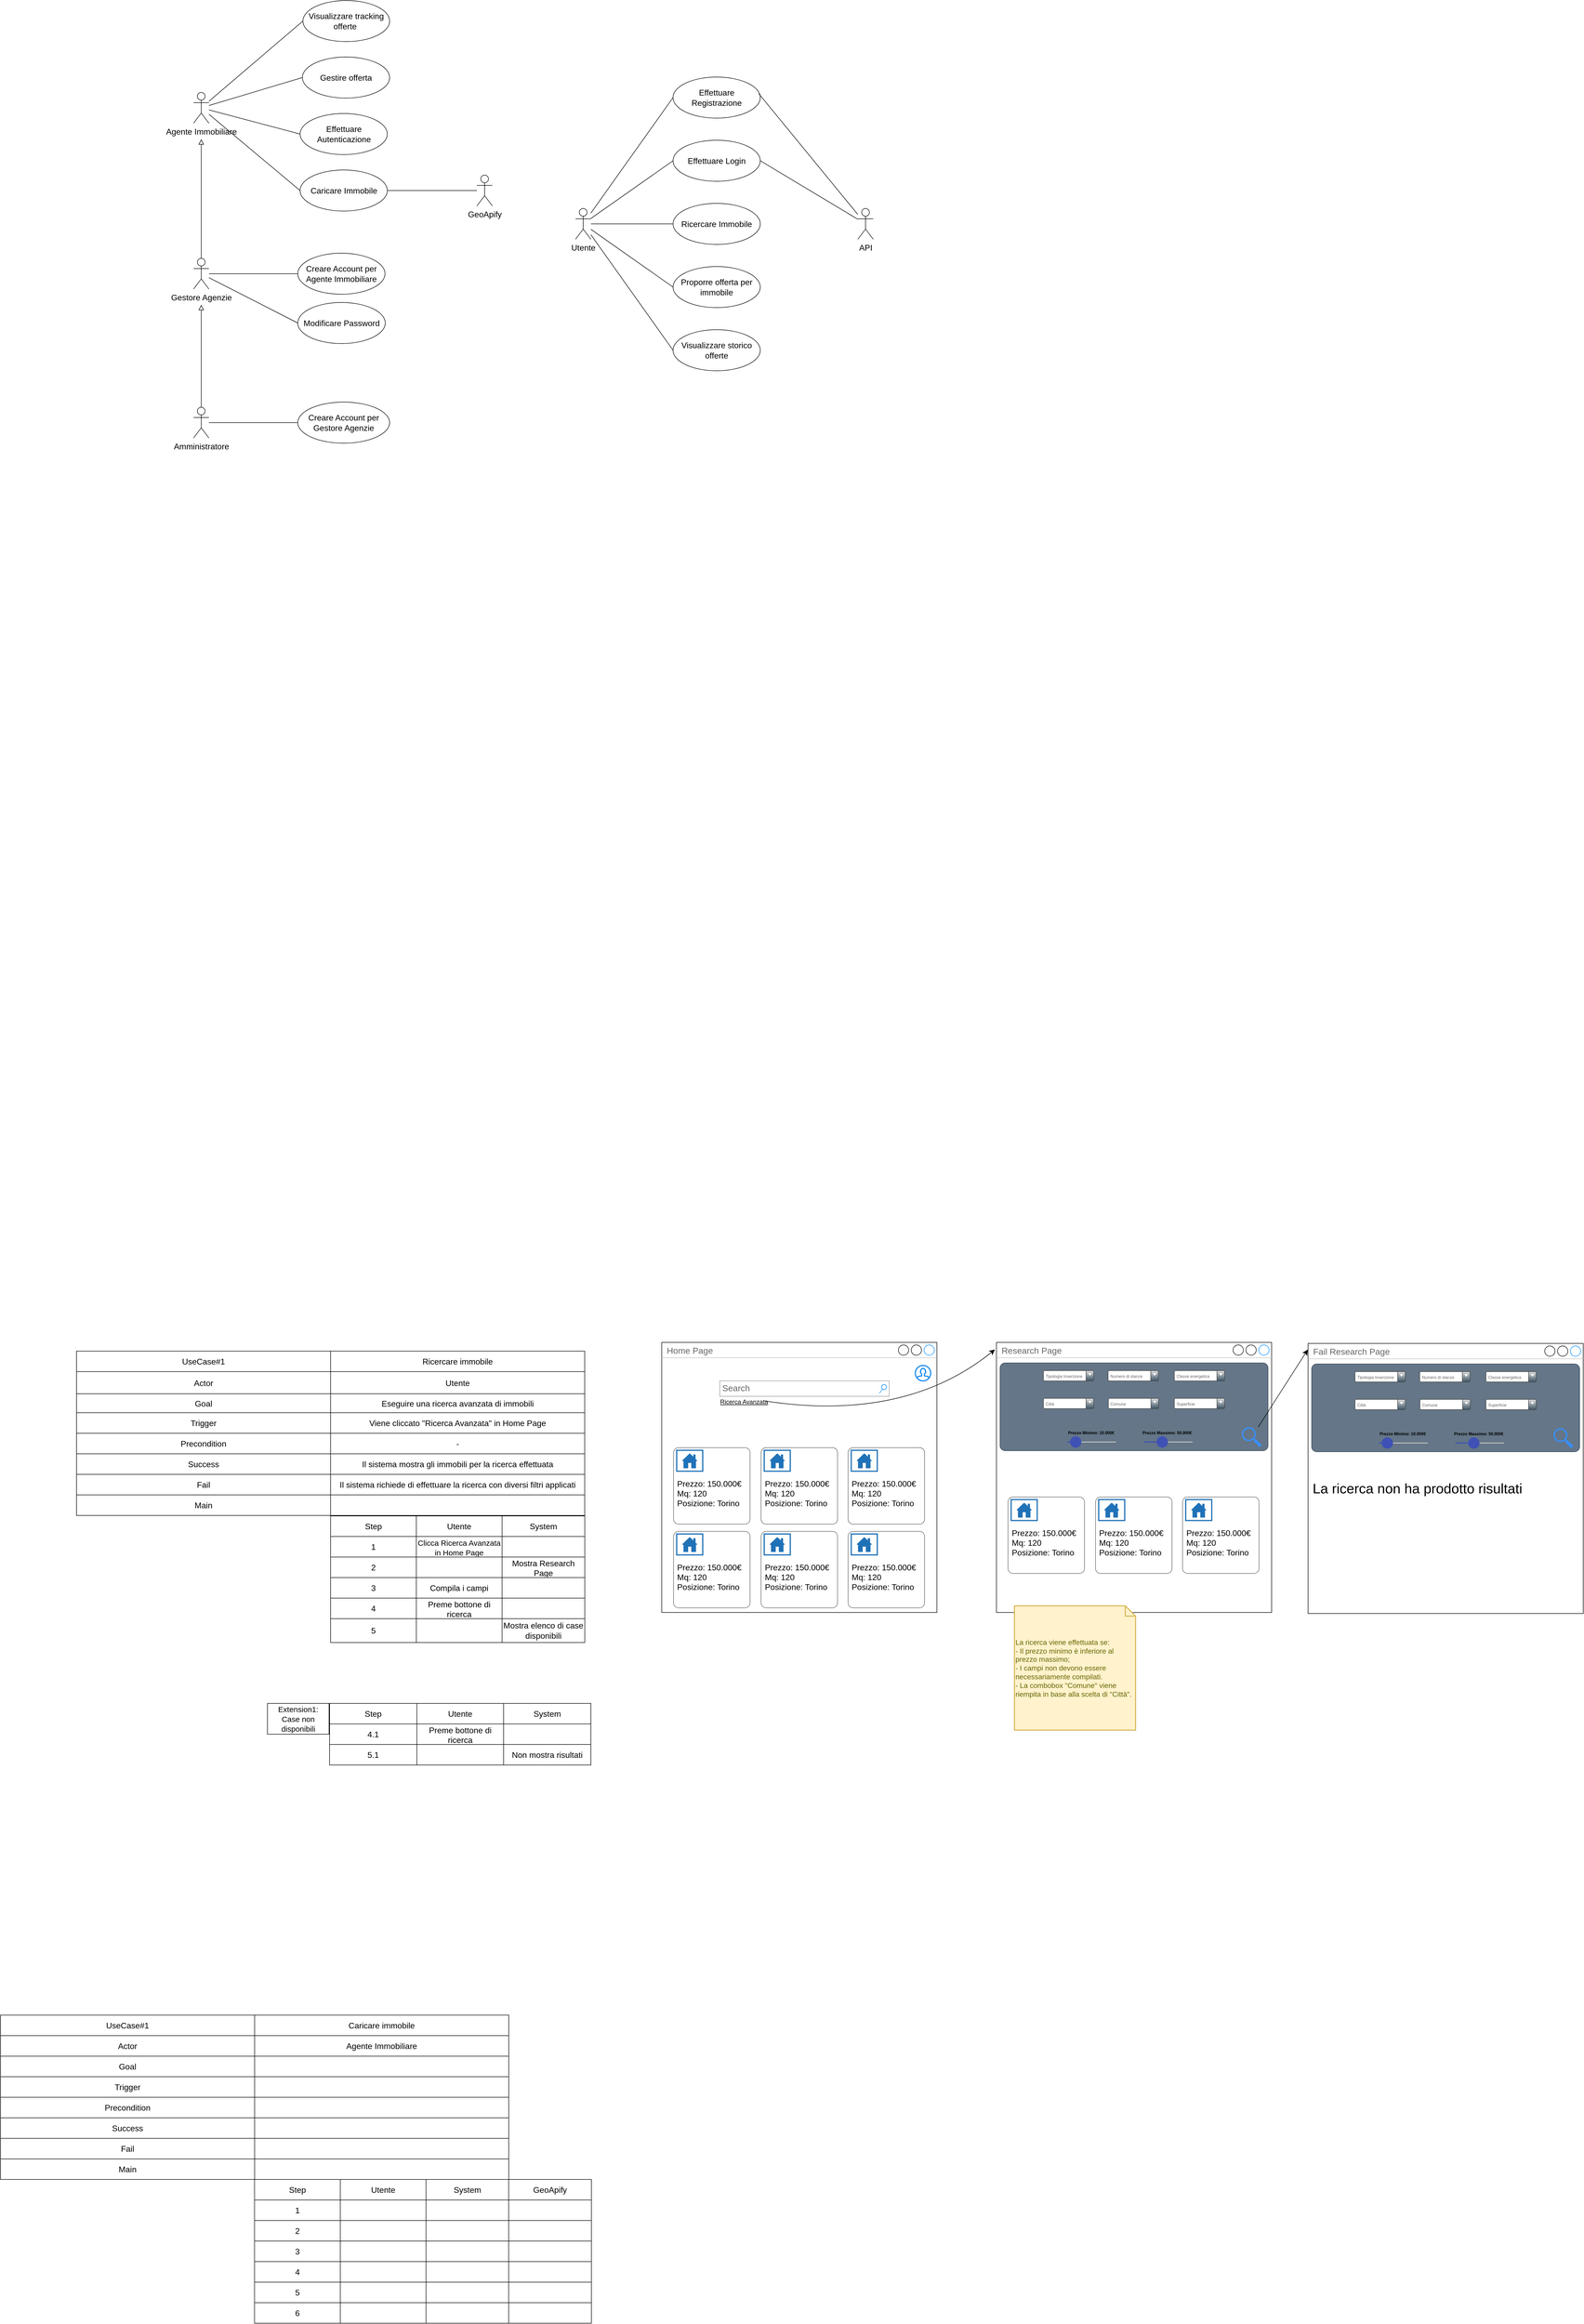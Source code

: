 <mxfile version="22.0.1" type="device">
  <diagram name="Pagina-1" id="LQfLG2IfJR566BmRYxRQ">
    <mxGraphModel dx="7160" dy="4820" grid="0" gridSize="10" guides="1" tooltips="1" connect="1" arrows="1" fold="1" page="0" pageScale="1" pageWidth="827" pageHeight="1169" math="0" shadow="0">
      <root>
        <mxCell id="0" />
        <mxCell id="1" parent="0" />
        <mxCell id="U-dQp2Zvjfx5eXS3F79k-10" style="edgeStyle=none;curved=1;rounded=0;orthogonalLoop=1;jettySize=auto;html=1;entryX=0;entryY=0.5;entryDx=0;entryDy=0;fontSize=12;startSize=8;endSize=8;endArrow=none;endFill=0;" edge="1" parent="1" source="U-dQp2Zvjfx5eXS3F79k-4" target="U-dQp2Zvjfx5eXS3F79k-7">
          <mxGeometry relative="1" as="geometry" />
        </mxCell>
        <mxCell id="U-dQp2Zvjfx5eXS3F79k-11" style="edgeStyle=none;curved=1;rounded=0;orthogonalLoop=1;jettySize=auto;html=1;fontSize=12;startSize=8;endSize=8;endArrow=none;endFill=0;" edge="1" parent="1" source="U-dQp2Zvjfx5eXS3F79k-1" target="U-dQp2Zvjfx5eXS3F79k-8">
          <mxGeometry relative="1" as="geometry" />
        </mxCell>
        <mxCell id="U-dQp2Zvjfx5eXS3F79k-18" style="edgeStyle=none;curved=1;rounded=0;orthogonalLoop=1;jettySize=auto;html=1;fontSize=12;startSize=8;endSize=8;endArrow=block;endFill=0;" edge="1" parent="1" source="U-dQp2Zvjfx5eXS3F79k-1">
          <mxGeometry relative="1" as="geometry">
            <mxPoint x="-190" y="305.5" as="targetPoint" />
          </mxGeometry>
        </mxCell>
        <mxCell id="U-dQp2Zvjfx5eXS3F79k-1" value="Amministratore" style="shape=umlActor;verticalLabelPosition=bottom;verticalAlign=top;html=1;outlineConnect=0;fontSize=16;" vertex="1" parent="1">
          <mxGeometry x="-205" y="505" width="30" height="60" as="geometry" />
        </mxCell>
        <mxCell id="U-dQp2Zvjfx5eXS3F79k-12" style="edgeStyle=none;curved=1;rounded=0;orthogonalLoop=1;jettySize=auto;html=1;entryX=0;entryY=0.5;entryDx=0;entryDy=0;fontSize=12;startSize=8;endSize=8;endArrow=none;endFill=0;" edge="1" parent="1" source="U-dQp2Zvjfx5eXS3F79k-4" target="U-dQp2Zvjfx5eXS3F79k-9">
          <mxGeometry relative="1" as="geometry" />
        </mxCell>
        <mxCell id="U-dQp2Zvjfx5eXS3F79k-19" style="edgeStyle=none;curved=1;rounded=0;orthogonalLoop=1;jettySize=auto;html=1;fontSize=12;startSize=8;endSize=8;endArrow=block;endFill=0;" edge="1" parent="1" source="U-dQp2Zvjfx5eXS3F79k-4">
          <mxGeometry relative="1" as="geometry">
            <mxPoint x="-190" y="-17" as="targetPoint" />
          </mxGeometry>
        </mxCell>
        <mxCell id="U-dQp2Zvjfx5eXS3F79k-4" value="Gestore Agenzie" style="shape=umlActor;verticalLabelPosition=bottom;verticalAlign=top;html=1;outlineConnect=0;fontSize=16;" vertex="1" parent="1">
          <mxGeometry x="-205" y="215" width="30" height="60" as="geometry" />
        </mxCell>
        <mxCell id="U-dQp2Zvjfx5eXS3F79k-14" style="edgeStyle=none;curved=1;rounded=0;orthogonalLoop=1;jettySize=auto;html=1;fontSize=12;startSize=8;endSize=8;endArrow=none;endFill=0;entryX=0;entryY=0.5;entryDx=0;entryDy=0;" edge="1" parent="1" source="U-dQp2Zvjfx5eXS3F79k-5" target="U-dQp2Zvjfx5eXS3F79k-13">
          <mxGeometry relative="1" as="geometry" />
        </mxCell>
        <mxCell id="U-dQp2Zvjfx5eXS3F79k-38" style="edgeStyle=none;curved=1;rounded=0;orthogonalLoop=1;jettySize=auto;html=1;entryX=0;entryY=0.5;entryDx=0;entryDy=0;fontSize=12;startSize=8;endSize=8;endArrow=none;endFill=0;" edge="1" parent="1" source="U-dQp2Zvjfx5eXS3F79k-5" target="U-dQp2Zvjfx5eXS3F79k-37">
          <mxGeometry relative="1" as="geometry" />
        </mxCell>
        <mxCell id="U-dQp2Zvjfx5eXS3F79k-43" style="edgeStyle=none;curved=1;rounded=0;orthogonalLoop=1;jettySize=auto;html=1;entryX=0;entryY=0.5;entryDx=0;entryDy=0;fontSize=12;startSize=8;endSize=8;endArrow=none;endFill=0;" edge="1" parent="1" source="U-dQp2Zvjfx5eXS3F79k-5" target="U-dQp2Zvjfx5eXS3F79k-41">
          <mxGeometry relative="1" as="geometry" />
        </mxCell>
        <mxCell id="U-dQp2Zvjfx5eXS3F79k-5" value="Agente Immobiliare" style="shape=umlActor;verticalLabelPosition=bottom;verticalAlign=top;html=1;outlineConnect=0;fontSize=16;" vertex="1" parent="1">
          <mxGeometry x="-205" y="-108" width="30" height="60" as="geometry" />
        </mxCell>
        <mxCell id="U-dQp2Zvjfx5eXS3F79k-23" style="edgeStyle=none;curved=1;rounded=0;orthogonalLoop=1;jettySize=auto;html=1;entryX=0;entryY=0.5;entryDx=0;entryDy=0;fontSize=12;startSize=8;endSize=8;endArrow=none;endFill=0;" edge="1" parent="1" source="U-dQp2Zvjfx5eXS3F79k-6" target="U-dQp2Zvjfx5eXS3F79k-21">
          <mxGeometry relative="1" as="geometry" />
        </mxCell>
        <mxCell id="U-dQp2Zvjfx5eXS3F79k-25" style="edgeStyle=none;curved=1;rounded=0;orthogonalLoop=1;jettySize=auto;html=1;entryX=0;entryY=0.5;entryDx=0;entryDy=0;fontSize=12;startSize=8;endSize=8;endArrow=none;endFill=0;" edge="1" parent="1" source="U-dQp2Zvjfx5eXS3F79k-6" target="U-dQp2Zvjfx5eXS3F79k-22">
          <mxGeometry relative="1" as="geometry" />
        </mxCell>
        <mxCell id="U-dQp2Zvjfx5eXS3F79k-34" style="edgeStyle=none;curved=1;rounded=0;orthogonalLoop=1;jettySize=auto;html=1;entryX=0;entryY=0.5;entryDx=0;entryDy=0;fontSize=12;startSize=8;endSize=8;endArrow=none;endFill=0;" edge="1" parent="1" source="U-dQp2Zvjfx5eXS3F79k-6" target="U-dQp2Zvjfx5eXS3F79k-33">
          <mxGeometry relative="1" as="geometry" />
        </mxCell>
        <mxCell id="U-dQp2Zvjfx5eXS3F79k-36" style="edgeStyle=none;curved=1;rounded=0;orthogonalLoop=1;jettySize=auto;html=1;entryX=0;entryY=0.5;entryDx=0;entryDy=0;fontSize=12;startSize=8;endSize=8;endArrow=none;endFill=0;" edge="1" parent="1" source="U-dQp2Zvjfx5eXS3F79k-6" target="U-dQp2Zvjfx5eXS3F79k-35">
          <mxGeometry relative="1" as="geometry" />
        </mxCell>
        <mxCell id="U-dQp2Zvjfx5eXS3F79k-40" style="edgeStyle=none;curved=1;rounded=0;orthogonalLoop=1;jettySize=auto;html=1;entryX=0;entryY=0.5;entryDx=0;entryDy=0;fontSize=12;startSize=8;endSize=8;endArrow=none;endFill=0;" edge="1" parent="1" source="U-dQp2Zvjfx5eXS3F79k-6" target="U-dQp2Zvjfx5eXS3F79k-39">
          <mxGeometry relative="1" as="geometry" />
        </mxCell>
        <mxCell id="U-dQp2Zvjfx5eXS3F79k-6" value="Utente" style="shape=umlActor;verticalLabelPosition=bottom;verticalAlign=top;html=1;outlineConnect=0;fontSize=16;" vertex="1" parent="1">
          <mxGeometry x="539" y="118" width="30" height="60" as="geometry" />
        </mxCell>
        <mxCell id="U-dQp2Zvjfx5eXS3F79k-7" value="Modificare Password" style="ellipse;whiteSpace=wrap;html=1;fontSize=16;" vertex="1" parent="1">
          <mxGeometry x="-2" y="301" width="170.5" height="80" as="geometry" />
        </mxCell>
        <mxCell id="U-dQp2Zvjfx5eXS3F79k-8" value="Creare Account per Gestore Agenzie" style="ellipse;whiteSpace=wrap;html=1;fontSize=16;" vertex="1" parent="1">
          <mxGeometry x="-2" y="495" width="179" height="80" as="geometry" />
        </mxCell>
        <mxCell id="U-dQp2Zvjfx5eXS3F79k-9" value="Creare Account per Agente Immobiliare" style="ellipse;whiteSpace=wrap;html=1;fontSize=16;" vertex="1" parent="1">
          <mxGeometry x="-2" y="205" width="170" height="80" as="geometry" />
        </mxCell>
        <mxCell id="U-dQp2Zvjfx5eXS3F79k-13" value="Effettuare Autenticazione" style="ellipse;whiteSpace=wrap;html=1;fontSize=16;" vertex="1" parent="1">
          <mxGeometry x="2.5" y="-67" width="170" height="80" as="geometry" />
        </mxCell>
        <mxCell id="U-dQp2Zvjfx5eXS3F79k-21" value="Effettuare Registrazione" style="ellipse;whiteSpace=wrap;html=1;fontSize=16;" vertex="1" parent="1">
          <mxGeometry x="729" y="-138" width="170" height="80" as="geometry" />
        </mxCell>
        <mxCell id="U-dQp2Zvjfx5eXS3F79k-22" value="Effettuare Login" style="ellipse;whiteSpace=wrap;html=1;fontSize=16;" vertex="1" parent="1">
          <mxGeometry x="729" y="-15" width="170" height="80" as="geometry" />
        </mxCell>
        <mxCell id="U-dQp2Zvjfx5eXS3F79k-24" style="edgeStyle=none;curved=1;rounded=0;orthogonalLoop=1;jettySize=auto;html=1;exitX=0;exitY=1;exitDx=0;exitDy=0;exitPerimeter=0;fontSize=12;startSize=8;endSize=8;" edge="1" parent="1" source="U-dQp2Zvjfx5eXS3F79k-6" target="U-dQp2Zvjfx5eXS3F79k-6">
          <mxGeometry relative="1" as="geometry" />
        </mxCell>
        <mxCell id="U-dQp2Zvjfx5eXS3F79k-28" style="edgeStyle=none;curved=1;rounded=0;orthogonalLoop=1;jettySize=auto;html=1;entryX=1;entryY=0.5;entryDx=0;entryDy=0;fontSize=12;startSize=8;endSize=8;endArrow=none;endFill=0;" edge="1" parent="1" source="U-dQp2Zvjfx5eXS3F79k-26" target="U-dQp2Zvjfx5eXS3F79k-22">
          <mxGeometry relative="1" as="geometry" />
        </mxCell>
        <mxCell id="U-dQp2Zvjfx5eXS3F79k-26" value="API" style="shape=umlActor;verticalLabelPosition=bottom;verticalAlign=top;html=1;outlineConnect=0;fontSize=16;" vertex="1" parent="1">
          <mxGeometry x="1089" y="118" width="30" height="60" as="geometry" />
        </mxCell>
        <mxCell id="U-dQp2Zvjfx5eXS3F79k-27" style="edgeStyle=none;curved=1;rounded=0;orthogonalLoop=1;jettySize=auto;html=1;entryX=0.984;entryY=0.408;entryDx=0;entryDy=0;entryPerimeter=0;fontSize=12;startSize=8;endSize=8;endArrow=none;endFill=0;" edge="1" parent="1" source="U-dQp2Zvjfx5eXS3F79k-26" target="U-dQp2Zvjfx5eXS3F79k-21">
          <mxGeometry relative="1" as="geometry" />
        </mxCell>
        <mxCell id="U-dQp2Zvjfx5eXS3F79k-29" value="Caricare Immobile" style="ellipse;whiteSpace=wrap;html=1;fontSize=16;" vertex="1" parent="1">
          <mxGeometry x="2.5" y="43" width="170" height="80" as="geometry" />
        </mxCell>
        <mxCell id="U-dQp2Zvjfx5eXS3F79k-30" style="edgeStyle=none;curved=1;rounded=0;orthogonalLoop=1;jettySize=auto;html=1;entryX=0;entryY=0.5;entryDx=0;entryDy=0;fontSize=12;startSize=8;endSize=8;endArrow=none;endFill=0;" edge="1" parent="1" source="U-dQp2Zvjfx5eXS3F79k-5" target="U-dQp2Zvjfx5eXS3F79k-29">
          <mxGeometry relative="1" as="geometry" />
        </mxCell>
        <mxCell id="U-dQp2Zvjfx5eXS3F79k-32" style="edgeStyle=none;curved=1;rounded=0;orthogonalLoop=1;jettySize=auto;html=1;entryX=1;entryY=0.5;entryDx=0;entryDy=0;fontSize=12;startSize=8;endSize=8;endArrow=none;endFill=0;" edge="1" parent="1" source="U-dQp2Zvjfx5eXS3F79k-31" target="U-dQp2Zvjfx5eXS3F79k-29">
          <mxGeometry relative="1" as="geometry" />
        </mxCell>
        <mxCell id="U-dQp2Zvjfx5eXS3F79k-31" value="GeoApify" style="shape=umlActor;verticalLabelPosition=bottom;verticalAlign=top;html=1;outlineConnect=0;fontSize=16;" vertex="1" parent="1">
          <mxGeometry x="347" y="53" width="30" height="60" as="geometry" />
        </mxCell>
        <mxCell id="U-dQp2Zvjfx5eXS3F79k-33" value="Ricercare Immobile" style="ellipse;whiteSpace=wrap;html=1;fontSize=16;" vertex="1" parent="1">
          <mxGeometry x="729" y="108" width="170" height="80" as="geometry" />
        </mxCell>
        <mxCell id="U-dQp2Zvjfx5eXS3F79k-35" value="Proporre offerta per immobile" style="ellipse;whiteSpace=wrap;html=1;fontSize=16;" vertex="1" parent="1">
          <mxGeometry x="729" y="231" width="170" height="80" as="geometry" />
        </mxCell>
        <mxCell id="U-dQp2Zvjfx5eXS3F79k-37" value="Gestire offerta" style="ellipse;whiteSpace=wrap;html=1;fontSize=16;" vertex="1" parent="1">
          <mxGeometry x="7" y="-177" width="170" height="80" as="geometry" />
        </mxCell>
        <mxCell id="U-dQp2Zvjfx5eXS3F79k-39" value="Visualizzare storico offerte" style="ellipse;whiteSpace=wrap;html=1;fontSize=16;" vertex="1" parent="1">
          <mxGeometry x="729" y="354" width="170" height="80" as="geometry" />
        </mxCell>
        <mxCell id="U-dQp2Zvjfx5eXS3F79k-41" value="Visualizzare tracking offerte&amp;nbsp;" style="ellipse;whiteSpace=wrap;html=1;fontSize=16;" vertex="1" parent="1">
          <mxGeometry x="8" y="-287" width="169" height="80" as="geometry" />
        </mxCell>
        <mxCell id="U-dQp2Zvjfx5eXS3F79k-141" value="" style="shape=table;startSize=0;container=1;collapsible=0;childLayout=tableLayout;fontSize=16;" vertex="1" parent="1">
          <mxGeometry x="-86.15" y="3956" width="656.147" height="280" as="geometry" />
        </mxCell>
        <mxCell id="U-dQp2Zvjfx5eXS3F79k-142" value="" style="shape=tableRow;horizontal=0;startSize=0;swimlaneHead=0;swimlaneBody=0;strokeColor=inherit;top=0;left=0;bottom=0;right=0;collapsible=0;dropTarget=0;fillColor=none;points=[[0,0.5],[1,0.5]];portConstraint=eastwest;fontSize=16;" vertex="1" parent="U-dQp2Zvjfx5eXS3F79k-141">
          <mxGeometry width="656.147" height="40" as="geometry" />
        </mxCell>
        <mxCell id="U-dQp2Zvjfx5eXS3F79k-143" value="Step" style="shape=partialRectangle;html=1;whiteSpace=wrap;connectable=0;strokeColor=inherit;overflow=hidden;fillColor=none;top=0;left=0;bottom=0;right=0;pointerEvents=1;fontSize=16;" vertex="1" parent="U-dQp2Zvjfx5eXS3F79k-142">
          <mxGeometry width="167" height="40" as="geometry">
            <mxRectangle width="167" height="40" as="alternateBounds" />
          </mxGeometry>
        </mxCell>
        <mxCell id="U-dQp2Zvjfx5eXS3F79k-144" value="Utente" style="shape=partialRectangle;html=1;whiteSpace=wrap;connectable=0;strokeColor=inherit;overflow=hidden;fillColor=none;top=0;left=0;bottom=0;right=0;pointerEvents=1;fontSize=16;" vertex="1" parent="U-dQp2Zvjfx5eXS3F79k-142">
          <mxGeometry x="167" width="167" height="40" as="geometry">
            <mxRectangle width="167" height="40" as="alternateBounds" />
          </mxGeometry>
        </mxCell>
        <mxCell id="U-dQp2Zvjfx5eXS3F79k-145" value="System" style="shape=partialRectangle;html=1;whiteSpace=wrap;connectable=0;strokeColor=inherit;overflow=hidden;fillColor=none;top=0;left=0;bottom=0;right=0;pointerEvents=1;fontSize=16;" vertex="1" parent="U-dQp2Zvjfx5eXS3F79k-142">
          <mxGeometry x="334" width="161" height="40" as="geometry">
            <mxRectangle width="161" height="40" as="alternateBounds" />
          </mxGeometry>
        </mxCell>
        <mxCell id="U-dQp2Zvjfx5eXS3F79k-170" value="GeoApify" style="shape=partialRectangle;html=1;whiteSpace=wrap;connectable=0;strokeColor=inherit;overflow=hidden;fillColor=none;top=0;left=0;bottom=0;right=0;pointerEvents=1;fontSize=16;" vertex="1" parent="U-dQp2Zvjfx5eXS3F79k-142">
          <mxGeometry x="495" width="161" height="40" as="geometry">
            <mxRectangle width="161" height="40" as="alternateBounds" />
          </mxGeometry>
        </mxCell>
        <mxCell id="U-dQp2Zvjfx5eXS3F79k-146" value="" style="shape=tableRow;horizontal=0;startSize=0;swimlaneHead=0;swimlaneBody=0;strokeColor=inherit;top=0;left=0;bottom=0;right=0;collapsible=0;dropTarget=0;fillColor=none;points=[[0,0.5],[1,0.5]];portConstraint=eastwest;fontSize=16;" vertex="1" parent="U-dQp2Zvjfx5eXS3F79k-141">
          <mxGeometry y="40" width="656.147" height="40" as="geometry" />
        </mxCell>
        <mxCell id="U-dQp2Zvjfx5eXS3F79k-147" value="1" style="shape=partialRectangle;html=1;whiteSpace=wrap;connectable=0;strokeColor=inherit;overflow=hidden;fillColor=none;top=0;left=0;bottom=0;right=0;pointerEvents=1;fontSize=16;" vertex="1" parent="U-dQp2Zvjfx5eXS3F79k-146">
          <mxGeometry width="167" height="40" as="geometry">
            <mxRectangle width="167" height="40" as="alternateBounds" />
          </mxGeometry>
        </mxCell>
        <mxCell id="U-dQp2Zvjfx5eXS3F79k-148" value="" style="shape=partialRectangle;html=1;whiteSpace=wrap;connectable=0;strokeColor=inherit;overflow=hidden;fillColor=none;top=0;left=0;bottom=0;right=0;pointerEvents=1;fontSize=16;" vertex="1" parent="U-dQp2Zvjfx5eXS3F79k-146">
          <mxGeometry x="167" width="167" height="40" as="geometry">
            <mxRectangle width="167" height="40" as="alternateBounds" />
          </mxGeometry>
        </mxCell>
        <mxCell id="U-dQp2Zvjfx5eXS3F79k-149" style="shape=partialRectangle;html=1;whiteSpace=wrap;connectable=0;strokeColor=inherit;overflow=hidden;fillColor=none;top=0;left=0;bottom=0;right=0;pointerEvents=1;fontSize=16;" vertex="1" parent="U-dQp2Zvjfx5eXS3F79k-146">
          <mxGeometry x="334" width="161" height="40" as="geometry">
            <mxRectangle width="161" height="40" as="alternateBounds" />
          </mxGeometry>
        </mxCell>
        <mxCell id="U-dQp2Zvjfx5eXS3F79k-171" style="shape=partialRectangle;html=1;whiteSpace=wrap;connectable=0;strokeColor=inherit;overflow=hidden;fillColor=none;top=0;left=0;bottom=0;right=0;pointerEvents=1;fontSize=16;" vertex="1" parent="U-dQp2Zvjfx5eXS3F79k-146">
          <mxGeometry x="495" width="161" height="40" as="geometry">
            <mxRectangle width="161" height="40" as="alternateBounds" />
          </mxGeometry>
        </mxCell>
        <mxCell id="U-dQp2Zvjfx5eXS3F79k-150" value="" style="shape=tableRow;horizontal=0;startSize=0;swimlaneHead=0;swimlaneBody=0;strokeColor=inherit;top=0;left=0;bottom=0;right=0;collapsible=0;dropTarget=0;fillColor=none;points=[[0,0.5],[1,0.5]];portConstraint=eastwest;fontSize=16;" vertex="1" parent="U-dQp2Zvjfx5eXS3F79k-141">
          <mxGeometry y="80" width="656.147" height="40" as="geometry" />
        </mxCell>
        <mxCell id="U-dQp2Zvjfx5eXS3F79k-151" value="2" style="shape=partialRectangle;html=1;whiteSpace=wrap;connectable=0;strokeColor=inherit;overflow=hidden;fillColor=none;top=0;left=0;bottom=0;right=0;pointerEvents=1;fontSize=16;" vertex="1" parent="U-dQp2Zvjfx5eXS3F79k-150">
          <mxGeometry width="167" height="40" as="geometry">
            <mxRectangle width="167" height="40" as="alternateBounds" />
          </mxGeometry>
        </mxCell>
        <mxCell id="U-dQp2Zvjfx5eXS3F79k-152" value="" style="shape=partialRectangle;html=1;whiteSpace=wrap;connectable=0;strokeColor=inherit;overflow=hidden;fillColor=none;top=0;left=0;bottom=0;right=0;pointerEvents=1;fontSize=16;" vertex="1" parent="U-dQp2Zvjfx5eXS3F79k-150">
          <mxGeometry x="167" width="167" height="40" as="geometry">
            <mxRectangle width="167" height="40" as="alternateBounds" />
          </mxGeometry>
        </mxCell>
        <mxCell id="U-dQp2Zvjfx5eXS3F79k-153" style="shape=partialRectangle;html=1;whiteSpace=wrap;connectable=0;strokeColor=inherit;overflow=hidden;fillColor=none;top=0;left=0;bottom=0;right=0;pointerEvents=1;fontSize=16;" vertex="1" parent="U-dQp2Zvjfx5eXS3F79k-150">
          <mxGeometry x="334" width="161" height="40" as="geometry">
            <mxRectangle width="161" height="40" as="alternateBounds" />
          </mxGeometry>
        </mxCell>
        <mxCell id="U-dQp2Zvjfx5eXS3F79k-172" style="shape=partialRectangle;html=1;whiteSpace=wrap;connectable=0;strokeColor=inherit;overflow=hidden;fillColor=none;top=0;left=0;bottom=0;right=0;pointerEvents=1;fontSize=16;" vertex="1" parent="U-dQp2Zvjfx5eXS3F79k-150">
          <mxGeometry x="495" width="161" height="40" as="geometry">
            <mxRectangle width="161" height="40" as="alternateBounds" />
          </mxGeometry>
        </mxCell>
        <mxCell id="U-dQp2Zvjfx5eXS3F79k-154" value="" style="shape=tableRow;horizontal=0;startSize=0;swimlaneHead=0;swimlaneBody=0;strokeColor=inherit;top=0;left=0;bottom=0;right=0;collapsible=0;dropTarget=0;fillColor=none;points=[[0,0.5],[1,0.5]];portConstraint=eastwest;fontSize=16;" vertex="1" parent="U-dQp2Zvjfx5eXS3F79k-141">
          <mxGeometry y="120" width="656.147" height="40" as="geometry" />
        </mxCell>
        <mxCell id="U-dQp2Zvjfx5eXS3F79k-155" value="3" style="shape=partialRectangle;html=1;whiteSpace=wrap;connectable=0;strokeColor=inherit;overflow=hidden;fillColor=none;top=0;left=0;bottom=0;right=0;pointerEvents=1;fontSize=16;" vertex="1" parent="U-dQp2Zvjfx5eXS3F79k-154">
          <mxGeometry width="167" height="40" as="geometry">
            <mxRectangle width="167" height="40" as="alternateBounds" />
          </mxGeometry>
        </mxCell>
        <mxCell id="U-dQp2Zvjfx5eXS3F79k-156" value="" style="shape=partialRectangle;html=1;whiteSpace=wrap;connectable=0;strokeColor=inherit;overflow=hidden;fillColor=none;top=0;left=0;bottom=0;right=0;pointerEvents=1;fontSize=16;" vertex="1" parent="U-dQp2Zvjfx5eXS3F79k-154">
          <mxGeometry x="167" width="167" height="40" as="geometry">
            <mxRectangle width="167" height="40" as="alternateBounds" />
          </mxGeometry>
        </mxCell>
        <mxCell id="U-dQp2Zvjfx5eXS3F79k-157" style="shape=partialRectangle;html=1;whiteSpace=wrap;connectable=0;strokeColor=inherit;overflow=hidden;fillColor=none;top=0;left=0;bottom=0;right=0;pointerEvents=1;fontSize=16;" vertex="1" parent="U-dQp2Zvjfx5eXS3F79k-154">
          <mxGeometry x="334" width="161" height="40" as="geometry">
            <mxRectangle width="161" height="40" as="alternateBounds" />
          </mxGeometry>
        </mxCell>
        <mxCell id="U-dQp2Zvjfx5eXS3F79k-173" style="shape=partialRectangle;html=1;whiteSpace=wrap;connectable=0;strokeColor=inherit;overflow=hidden;fillColor=none;top=0;left=0;bottom=0;right=0;pointerEvents=1;fontSize=16;" vertex="1" parent="U-dQp2Zvjfx5eXS3F79k-154">
          <mxGeometry x="495" width="161" height="40" as="geometry">
            <mxRectangle width="161" height="40" as="alternateBounds" />
          </mxGeometry>
        </mxCell>
        <mxCell id="U-dQp2Zvjfx5eXS3F79k-158" value="" style="shape=tableRow;horizontal=0;startSize=0;swimlaneHead=0;swimlaneBody=0;strokeColor=inherit;top=0;left=0;bottom=0;right=0;collapsible=0;dropTarget=0;fillColor=none;points=[[0,0.5],[1,0.5]];portConstraint=eastwest;fontSize=16;" vertex="1" parent="U-dQp2Zvjfx5eXS3F79k-141">
          <mxGeometry y="160" width="656.147" height="40" as="geometry" />
        </mxCell>
        <mxCell id="U-dQp2Zvjfx5eXS3F79k-159" value="4" style="shape=partialRectangle;html=1;whiteSpace=wrap;connectable=0;strokeColor=inherit;overflow=hidden;fillColor=none;top=0;left=0;bottom=0;right=0;pointerEvents=1;fontSize=16;" vertex="1" parent="U-dQp2Zvjfx5eXS3F79k-158">
          <mxGeometry width="167" height="40" as="geometry">
            <mxRectangle width="167" height="40" as="alternateBounds" />
          </mxGeometry>
        </mxCell>
        <mxCell id="U-dQp2Zvjfx5eXS3F79k-160" value="" style="shape=partialRectangle;html=1;whiteSpace=wrap;connectable=0;strokeColor=inherit;overflow=hidden;fillColor=none;top=0;left=0;bottom=0;right=0;pointerEvents=1;fontSize=16;" vertex="1" parent="U-dQp2Zvjfx5eXS3F79k-158">
          <mxGeometry x="167" width="167" height="40" as="geometry">
            <mxRectangle width="167" height="40" as="alternateBounds" />
          </mxGeometry>
        </mxCell>
        <mxCell id="U-dQp2Zvjfx5eXS3F79k-161" style="shape=partialRectangle;html=1;whiteSpace=wrap;connectable=0;strokeColor=inherit;overflow=hidden;fillColor=none;top=0;left=0;bottom=0;right=0;pointerEvents=1;fontSize=16;" vertex="1" parent="U-dQp2Zvjfx5eXS3F79k-158">
          <mxGeometry x="334" width="161" height="40" as="geometry">
            <mxRectangle width="161" height="40" as="alternateBounds" />
          </mxGeometry>
        </mxCell>
        <mxCell id="U-dQp2Zvjfx5eXS3F79k-174" style="shape=partialRectangle;html=1;whiteSpace=wrap;connectable=0;strokeColor=inherit;overflow=hidden;fillColor=none;top=0;left=0;bottom=0;right=0;pointerEvents=1;fontSize=16;" vertex="1" parent="U-dQp2Zvjfx5eXS3F79k-158">
          <mxGeometry x="495" width="161" height="40" as="geometry">
            <mxRectangle width="161" height="40" as="alternateBounds" />
          </mxGeometry>
        </mxCell>
        <mxCell id="U-dQp2Zvjfx5eXS3F79k-162" value="" style="shape=tableRow;horizontal=0;startSize=0;swimlaneHead=0;swimlaneBody=0;strokeColor=inherit;top=0;left=0;bottom=0;right=0;collapsible=0;dropTarget=0;fillColor=none;points=[[0,0.5],[1,0.5]];portConstraint=eastwest;fontSize=16;" vertex="1" parent="U-dQp2Zvjfx5eXS3F79k-141">
          <mxGeometry y="200" width="656.147" height="40" as="geometry" />
        </mxCell>
        <mxCell id="U-dQp2Zvjfx5eXS3F79k-163" value="5" style="shape=partialRectangle;html=1;whiteSpace=wrap;connectable=0;strokeColor=inherit;overflow=hidden;fillColor=none;top=0;left=0;bottom=0;right=0;pointerEvents=1;fontSize=16;" vertex="1" parent="U-dQp2Zvjfx5eXS3F79k-162">
          <mxGeometry width="167" height="40" as="geometry">
            <mxRectangle width="167" height="40" as="alternateBounds" />
          </mxGeometry>
        </mxCell>
        <mxCell id="U-dQp2Zvjfx5eXS3F79k-164" value="" style="shape=partialRectangle;html=1;whiteSpace=wrap;connectable=0;strokeColor=inherit;overflow=hidden;fillColor=none;top=0;left=0;bottom=0;right=0;pointerEvents=1;fontSize=16;" vertex="1" parent="U-dQp2Zvjfx5eXS3F79k-162">
          <mxGeometry x="167" width="167" height="40" as="geometry">
            <mxRectangle width="167" height="40" as="alternateBounds" />
          </mxGeometry>
        </mxCell>
        <mxCell id="U-dQp2Zvjfx5eXS3F79k-165" style="shape=partialRectangle;html=1;whiteSpace=wrap;connectable=0;strokeColor=inherit;overflow=hidden;fillColor=none;top=0;left=0;bottom=0;right=0;pointerEvents=1;fontSize=16;" vertex="1" parent="U-dQp2Zvjfx5eXS3F79k-162">
          <mxGeometry x="334" width="161" height="40" as="geometry">
            <mxRectangle width="161" height="40" as="alternateBounds" />
          </mxGeometry>
        </mxCell>
        <mxCell id="U-dQp2Zvjfx5eXS3F79k-175" style="shape=partialRectangle;html=1;whiteSpace=wrap;connectable=0;strokeColor=inherit;overflow=hidden;fillColor=none;top=0;left=0;bottom=0;right=0;pointerEvents=1;fontSize=16;" vertex="1" parent="U-dQp2Zvjfx5eXS3F79k-162">
          <mxGeometry x="495" width="161" height="40" as="geometry">
            <mxRectangle width="161" height="40" as="alternateBounds" />
          </mxGeometry>
        </mxCell>
        <mxCell id="U-dQp2Zvjfx5eXS3F79k-166" value="" style="shape=tableRow;horizontal=0;startSize=0;swimlaneHead=0;swimlaneBody=0;strokeColor=inherit;top=0;left=0;bottom=0;right=0;collapsible=0;dropTarget=0;fillColor=none;points=[[0,0.5],[1,0.5]];portConstraint=eastwest;fontSize=16;" vertex="1" parent="U-dQp2Zvjfx5eXS3F79k-141">
          <mxGeometry y="240" width="656.147" height="40" as="geometry" />
        </mxCell>
        <mxCell id="U-dQp2Zvjfx5eXS3F79k-167" value="6" style="shape=partialRectangle;html=1;whiteSpace=wrap;connectable=0;strokeColor=inherit;overflow=hidden;fillColor=none;top=0;left=0;bottom=0;right=0;pointerEvents=1;fontSize=16;" vertex="1" parent="U-dQp2Zvjfx5eXS3F79k-166">
          <mxGeometry width="167" height="40" as="geometry">
            <mxRectangle width="167" height="40" as="alternateBounds" />
          </mxGeometry>
        </mxCell>
        <mxCell id="U-dQp2Zvjfx5eXS3F79k-168" value="" style="shape=partialRectangle;html=1;whiteSpace=wrap;connectable=0;strokeColor=inherit;overflow=hidden;fillColor=none;top=0;left=0;bottom=0;right=0;pointerEvents=1;fontSize=16;" vertex="1" parent="U-dQp2Zvjfx5eXS3F79k-166">
          <mxGeometry x="167" width="167" height="40" as="geometry">
            <mxRectangle width="167" height="40" as="alternateBounds" />
          </mxGeometry>
        </mxCell>
        <mxCell id="U-dQp2Zvjfx5eXS3F79k-169" style="shape=partialRectangle;html=1;whiteSpace=wrap;connectable=0;strokeColor=inherit;overflow=hidden;fillColor=none;top=0;left=0;bottom=0;right=0;pointerEvents=1;fontSize=16;" vertex="1" parent="U-dQp2Zvjfx5eXS3F79k-166">
          <mxGeometry x="334" width="161" height="40" as="geometry">
            <mxRectangle width="161" height="40" as="alternateBounds" />
          </mxGeometry>
        </mxCell>
        <mxCell id="U-dQp2Zvjfx5eXS3F79k-176" style="shape=partialRectangle;html=1;whiteSpace=wrap;connectable=0;strokeColor=inherit;overflow=hidden;fillColor=none;top=0;left=0;bottom=0;right=0;pointerEvents=1;fontSize=16;" vertex="1" parent="U-dQp2Zvjfx5eXS3F79k-166">
          <mxGeometry x="495" width="161" height="40" as="geometry">
            <mxRectangle width="161" height="40" as="alternateBounds" />
          </mxGeometry>
        </mxCell>
        <mxCell id="U-dQp2Zvjfx5eXS3F79k-116" value="" style="shape=table;startSize=0;container=1;collapsible=0;childLayout=tableLayout;fontSize=16;" vertex="1" parent="1">
          <mxGeometry x="-581" y="3636" width="990" height="320" as="geometry" />
        </mxCell>
        <mxCell id="U-dQp2Zvjfx5eXS3F79k-117" value="" style="shape=tableRow;horizontal=0;startSize=0;swimlaneHead=0;swimlaneBody=0;strokeColor=inherit;top=0;left=0;bottom=0;right=0;collapsible=0;dropTarget=0;fillColor=none;points=[[0,0.5],[1,0.5]];portConstraint=eastwest;fontSize=16;" vertex="1" parent="U-dQp2Zvjfx5eXS3F79k-116">
          <mxGeometry width="990" height="40" as="geometry" />
        </mxCell>
        <mxCell id="U-dQp2Zvjfx5eXS3F79k-118" value="UseCase#1" style="shape=partialRectangle;html=1;whiteSpace=wrap;connectable=0;strokeColor=inherit;overflow=hidden;fillColor=none;top=0;left=0;bottom=0;right=0;pointerEvents=1;fontSize=16;" vertex="1" parent="U-dQp2Zvjfx5eXS3F79k-117">
          <mxGeometry width="495" height="40" as="geometry">
            <mxRectangle width="495" height="40" as="alternateBounds" />
          </mxGeometry>
        </mxCell>
        <mxCell id="U-dQp2Zvjfx5eXS3F79k-119" value="Caricare immobile" style="shape=partialRectangle;html=1;whiteSpace=wrap;connectable=0;strokeColor=inherit;overflow=hidden;fillColor=none;top=0;left=0;bottom=0;right=0;pointerEvents=1;fontSize=16;" vertex="1" parent="U-dQp2Zvjfx5eXS3F79k-117">
          <mxGeometry x="495" width="495" height="40" as="geometry">
            <mxRectangle width="495" height="40" as="alternateBounds" />
          </mxGeometry>
        </mxCell>
        <mxCell id="U-dQp2Zvjfx5eXS3F79k-120" value="" style="shape=tableRow;horizontal=0;startSize=0;swimlaneHead=0;swimlaneBody=0;strokeColor=inherit;top=0;left=0;bottom=0;right=0;collapsible=0;dropTarget=0;fillColor=none;points=[[0,0.5],[1,0.5]];portConstraint=eastwest;fontSize=16;" vertex="1" parent="U-dQp2Zvjfx5eXS3F79k-116">
          <mxGeometry y="40" width="990" height="40" as="geometry" />
        </mxCell>
        <mxCell id="U-dQp2Zvjfx5eXS3F79k-121" value="Actor" style="shape=partialRectangle;html=1;whiteSpace=wrap;connectable=0;strokeColor=inherit;overflow=hidden;fillColor=none;top=0;left=0;bottom=0;right=0;pointerEvents=1;fontSize=16;" vertex="1" parent="U-dQp2Zvjfx5eXS3F79k-120">
          <mxGeometry width="495" height="40" as="geometry">
            <mxRectangle width="495" height="40" as="alternateBounds" />
          </mxGeometry>
        </mxCell>
        <mxCell id="U-dQp2Zvjfx5eXS3F79k-122" value="Agente Immobiliare" style="shape=partialRectangle;html=1;whiteSpace=wrap;connectable=0;strokeColor=inherit;overflow=hidden;fillColor=none;top=0;left=0;bottom=0;right=0;pointerEvents=1;fontSize=16;" vertex="1" parent="U-dQp2Zvjfx5eXS3F79k-120">
          <mxGeometry x="495" width="495" height="40" as="geometry">
            <mxRectangle width="495" height="40" as="alternateBounds" />
          </mxGeometry>
        </mxCell>
        <mxCell id="U-dQp2Zvjfx5eXS3F79k-123" value="" style="shape=tableRow;horizontal=0;startSize=0;swimlaneHead=0;swimlaneBody=0;strokeColor=inherit;top=0;left=0;bottom=0;right=0;collapsible=0;dropTarget=0;fillColor=none;points=[[0,0.5],[1,0.5]];portConstraint=eastwest;fontSize=16;" vertex="1" parent="U-dQp2Zvjfx5eXS3F79k-116">
          <mxGeometry y="80" width="990" height="40" as="geometry" />
        </mxCell>
        <mxCell id="U-dQp2Zvjfx5eXS3F79k-124" value="Goal" style="shape=partialRectangle;html=1;whiteSpace=wrap;connectable=0;strokeColor=inherit;overflow=hidden;fillColor=none;top=0;left=0;bottom=0;right=0;pointerEvents=1;fontSize=16;" vertex="1" parent="U-dQp2Zvjfx5eXS3F79k-123">
          <mxGeometry width="495" height="40" as="geometry">
            <mxRectangle width="495" height="40" as="alternateBounds" />
          </mxGeometry>
        </mxCell>
        <mxCell id="U-dQp2Zvjfx5eXS3F79k-125" value="" style="shape=partialRectangle;html=1;whiteSpace=wrap;connectable=0;strokeColor=inherit;overflow=hidden;fillColor=none;top=0;left=0;bottom=0;right=0;pointerEvents=1;fontSize=16;" vertex="1" parent="U-dQp2Zvjfx5eXS3F79k-123">
          <mxGeometry x="495" width="495" height="40" as="geometry">
            <mxRectangle width="495" height="40" as="alternateBounds" />
          </mxGeometry>
        </mxCell>
        <mxCell id="U-dQp2Zvjfx5eXS3F79k-126" value="" style="shape=tableRow;horizontal=0;startSize=0;swimlaneHead=0;swimlaneBody=0;strokeColor=inherit;top=0;left=0;bottom=0;right=0;collapsible=0;dropTarget=0;fillColor=none;points=[[0,0.5],[1,0.5]];portConstraint=eastwest;fontSize=16;" vertex="1" parent="U-dQp2Zvjfx5eXS3F79k-116">
          <mxGeometry y="120" width="990" height="40" as="geometry" />
        </mxCell>
        <mxCell id="U-dQp2Zvjfx5eXS3F79k-127" value="Trigger" style="shape=partialRectangle;html=1;whiteSpace=wrap;connectable=0;strokeColor=inherit;overflow=hidden;fillColor=none;top=0;left=0;bottom=0;right=0;pointerEvents=1;fontSize=16;" vertex="1" parent="U-dQp2Zvjfx5eXS3F79k-126">
          <mxGeometry width="495" height="40" as="geometry">
            <mxRectangle width="495" height="40" as="alternateBounds" />
          </mxGeometry>
        </mxCell>
        <mxCell id="U-dQp2Zvjfx5eXS3F79k-128" value="" style="shape=partialRectangle;html=1;whiteSpace=wrap;connectable=0;strokeColor=inherit;overflow=hidden;fillColor=none;top=0;left=0;bottom=0;right=0;pointerEvents=1;fontSize=16;" vertex="1" parent="U-dQp2Zvjfx5eXS3F79k-126">
          <mxGeometry x="495" width="495" height="40" as="geometry">
            <mxRectangle width="495" height="40" as="alternateBounds" />
          </mxGeometry>
        </mxCell>
        <mxCell id="U-dQp2Zvjfx5eXS3F79k-129" value="" style="shape=tableRow;horizontal=0;startSize=0;swimlaneHead=0;swimlaneBody=0;strokeColor=inherit;top=0;left=0;bottom=0;right=0;collapsible=0;dropTarget=0;fillColor=none;points=[[0,0.5],[1,0.5]];portConstraint=eastwest;fontSize=16;" vertex="1" parent="U-dQp2Zvjfx5eXS3F79k-116">
          <mxGeometry y="160" width="990" height="40" as="geometry" />
        </mxCell>
        <mxCell id="U-dQp2Zvjfx5eXS3F79k-130" value="Precondition" style="shape=partialRectangle;html=1;whiteSpace=wrap;connectable=0;strokeColor=inherit;overflow=hidden;fillColor=none;top=0;left=0;bottom=0;right=0;pointerEvents=1;fontSize=16;" vertex="1" parent="U-dQp2Zvjfx5eXS3F79k-129">
          <mxGeometry width="495" height="40" as="geometry">
            <mxRectangle width="495" height="40" as="alternateBounds" />
          </mxGeometry>
        </mxCell>
        <mxCell id="U-dQp2Zvjfx5eXS3F79k-131" value="" style="shape=partialRectangle;html=1;whiteSpace=wrap;connectable=0;strokeColor=inherit;overflow=hidden;fillColor=none;top=0;left=0;bottom=0;right=0;pointerEvents=1;fontSize=16;" vertex="1" parent="U-dQp2Zvjfx5eXS3F79k-129">
          <mxGeometry x="495" width="495" height="40" as="geometry">
            <mxRectangle width="495" height="40" as="alternateBounds" />
          </mxGeometry>
        </mxCell>
        <mxCell id="U-dQp2Zvjfx5eXS3F79k-132" value="" style="shape=tableRow;horizontal=0;startSize=0;swimlaneHead=0;swimlaneBody=0;strokeColor=inherit;top=0;left=0;bottom=0;right=0;collapsible=0;dropTarget=0;fillColor=none;points=[[0,0.5],[1,0.5]];portConstraint=eastwest;fontSize=16;" vertex="1" parent="U-dQp2Zvjfx5eXS3F79k-116">
          <mxGeometry y="200" width="990" height="40" as="geometry" />
        </mxCell>
        <mxCell id="U-dQp2Zvjfx5eXS3F79k-133" value="Success" style="shape=partialRectangle;html=1;whiteSpace=wrap;connectable=0;strokeColor=inherit;overflow=hidden;fillColor=none;top=0;left=0;bottom=0;right=0;pointerEvents=1;fontSize=16;" vertex="1" parent="U-dQp2Zvjfx5eXS3F79k-132">
          <mxGeometry width="495" height="40" as="geometry">
            <mxRectangle width="495" height="40" as="alternateBounds" />
          </mxGeometry>
        </mxCell>
        <mxCell id="U-dQp2Zvjfx5eXS3F79k-134" value="" style="shape=partialRectangle;html=1;whiteSpace=wrap;connectable=0;strokeColor=inherit;overflow=hidden;fillColor=none;top=0;left=0;bottom=0;right=0;pointerEvents=1;fontSize=16;" vertex="1" parent="U-dQp2Zvjfx5eXS3F79k-132">
          <mxGeometry x="495" width="495" height="40" as="geometry">
            <mxRectangle width="495" height="40" as="alternateBounds" />
          </mxGeometry>
        </mxCell>
        <mxCell id="U-dQp2Zvjfx5eXS3F79k-135" value="" style="shape=tableRow;horizontal=0;startSize=0;swimlaneHead=0;swimlaneBody=0;strokeColor=inherit;top=0;left=0;bottom=0;right=0;collapsible=0;dropTarget=0;fillColor=none;points=[[0,0.5],[1,0.5]];portConstraint=eastwest;fontSize=16;" vertex="1" parent="U-dQp2Zvjfx5eXS3F79k-116">
          <mxGeometry y="240" width="990" height="40" as="geometry" />
        </mxCell>
        <mxCell id="U-dQp2Zvjfx5eXS3F79k-136" value="Fail" style="shape=partialRectangle;html=1;whiteSpace=wrap;connectable=0;strokeColor=inherit;overflow=hidden;fillColor=none;top=0;left=0;bottom=0;right=0;pointerEvents=1;fontSize=16;" vertex="1" parent="U-dQp2Zvjfx5eXS3F79k-135">
          <mxGeometry width="495" height="40" as="geometry">
            <mxRectangle width="495" height="40" as="alternateBounds" />
          </mxGeometry>
        </mxCell>
        <mxCell id="U-dQp2Zvjfx5eXS3F79k-137" value="" style="shape=partialRectangle;html=1;whiteSpace=wrap;connectable=0;strokeColor=inherit;overflow=hidden;fillColor=none;top=0;left=0;bottom=0;right=0;pointerEvents=1;fontSize=16;" vertex="1" parent="U-dQp2Zvjfx5eXS3F79k-135">
          <mxGeometry x="495" width="495" height="40" as="geometry">
            <mxRectangle width="495" height="40" as="alternateBounds" />
          </mxGeometry>
        </mxCell>
        <mxCell id="U-dQp2Zvjfx5eXS3F79k-138" value="" style="shape=tableRow;horizontal=0;startSize=0;swimlaneHead=0;swimlaneBody=0;strokeColor=inherit;top=0;left=0;bottom=0;right=0;collapsible=0;dropTarget=0;fillColor=none;points=[[0,0.5],[1,0.5]];portConstraint=eastwest;fontSize=16;" vertex="1" parent="U-dQp2Zvjfx5eXS3F79k-116">
          <mxGeometry y="280" width="990" height="40" as="geometry" />
        </mxCell>
        <mxCell id="U-dQp2Zvjfx5eXS3F79k-139" value="Main" style="shape=partialRectangle;html=1;whiteSpace=wrap;connectable=0;strokeColor=inherit;overflow=hidden;fillColor=none;top=0;left=0;bottom=0;right=0;pointerEvents=1;fontSize=16;" vertex="1" parent="U-dQp2Zvjfx5eXS3F79k-138">
          <mxGeometry width="495" height="40" as="geometry">
            <mxRectangle width="495" height="40" as="alternateBounds" />
          </mxGeometry>
        </mxCell>
        <mxCell id="U-dQp2Zvjfx5eXS3F79k-140" value="" style="shape=partialRectangle;html=1;whiteSpace=wrap;connectable=0;strokeColor=inherit;overflow=hidden;fillColor=none;top=0;left=0;bottom=0;right=0;pointerEvents=1;fontSize=16;" vertex="1" parent="U-dQp2Zvjfx5eXS3F79k-138">
          <mxGeometry x="495" width="495" height="40" as="geometry">
            <mxRectangle width="495" height="40" as="alternateBounds" />
          </mxGeometry>
        </mxCell>
        <mxCell id="U-dQp2Zvjfx5eXS3F79k-180" value="Home Page" style="strokeWidth=1;shadow=0;dashed=0;align=center;html=1;shape=mxgraph.mockup.containers.window;align=left;verticalAlign=top;spacingLeft=8;strokeColor2=#008cff;strokeColor3=#c4c4c4;fontColor=#666666;mainText=;fontSize=17;labelBackgroundColor=none;whiteSpace=wrap;" vertex="1" parent="1">
          <mxGeometry x="707" y="2326" width="536" height="526" as="geometry" />
        </mxCell>
        <mxCell id="U-dQp2Zvjfx5eXS3F79k-196" value="Search" style="strokeWidth=1;shadow=0;dashed=0;align=center;html=1;shape=mxgraph.mockup.forms.searchBox;strokeColor=#999999;mainText=;strokeColor2=#008cff;fontColor=#666666;fontSize=17;align=left;spacingLeft=3;whiteSpace=wrap;" vertex="1" parent="1">
          <mxGeometry x="820" y="2401" width="330" height="30" as="geometry" />
        </mxCell>
        <mxCell id="U-dQp2Zvjfx5eXS3F79k-197" value="" style="shape=mxgraph.mockup.containers.marginRect;rectMarginTop=10;strokeColor=#666666;strokeWidth=1;dashed=0;rounded=1;arcSize=5;recursiveResize=0;html=1;whiteSpace=wrap;fontSize=16;" vertex="1" parent="1">
          <mxGeometry x="730" y="2521" width="149" height="159" as="geometry" />
        </mxCell>
        <mxCell id="U-dQp2Zvjfx5eXS3F79k-201" value="" style="html=1;verticalLabelPosition=bottom;align=center;labelBackgroundColor=#ffffff;verticalAlign=top;strokeWidth=2;strokeColor=#0080F0;shadow=0;dashed=0;shape=mxgraph.ios7.icons.user;fontSize=16;" vertex="1" parent="1">
          <mxGeometry x="1201" y="2371" width="30" height="30" as="geometry" />
        </mxCell>
        <mxCell id="U-dQp2Zvjfx5eXS3F79k-202" value="" style="shape=mxgraph.mockup.containers.marginRect;rectMarginTop=10;strokeColor=#666666;strokeWidth=1;dashed=0;rounded=1;arcSize=5;recursiveResize=0;html=1;whiteSpace=wrap;fontSize=16;" vertex="1" parent="1">
          <mxGeometry x="900.5" y="2521" width="149" height="159" as="geometry" />
        </mxCell>
        <mxCell id="U-dQp2Zvjfx5eXS3F79k-203" value="" style="shape=mxgraph.mockup.containers.marginRect;rectMarginTop=10;strokeColor=#666666;strokeWidth=1;dashed=0;rounded=1;arcSize=5;recursiveResize=0;html=1;whiteSpace=wrap;fontSize=16;" vertex="1" parent="1">
          <mxGeometry x="1070" y="2521" width="149" height="159" as="geometry" />
        </mxCell>
        <mxCell id="U-dQp2Zvjfx5eXS3F79k-205" value="" style="sketch=0;pointerEvents=1;shadow=0;dashed=0;html=1;strokeColor=none;labelPosition=center;verticalLabelPosition=bottom;verticalAlign=top;outlineConnect=0;align=center;shape=mxgraph.office.concepts.home_page;fillColor=#2072B8;fontSize=16;" vertex="1" parent="1">
          <mxGeometry x="735" y="2535" width="53" height="43" as="geometry" />
        </mxCell>
        <mxCell id="U-dQp2Zvjfx5eXS3F79k-207" value="Prezzo: 150.000€&lt;br&gt;Mq: 120&lt;br&gt;Posizione: Torino" style="text;html=1;align=left;verticalAlign=middle;resizable=0;points=[];autosize=1;strokeColor=none;fillColor=none;fontSize=16;" vertex="1" parent="1">
          <mxGeometry x="735" y="2585" width="146" height="70" as="geometry" />
        </mxCell>
        <mxCell id="U-dQp2Zvjfx5eXS3F79k-208" value="" style="shape=mxgraph.mockup.containers.marginRect;rectMarginTop=10;strokeColor=#666666;strokeWidth=1;dashed=0;rounded=1;arcSize=5;recursiveResize=0;html=1;whiteSpace=wrap;fontSize=16;" vertex="1" parent="1">
          <mxGeometry x="730" y="2684" width="149" height="159" as="geometry" />
        </mxCell>
        <mxCell id="U-dQp2Zvjfx5eXS3F79k-209" value="" style="sketch=0;pointerEvents=1;shadow=0;dashed=0;html=1;strokeColor=none;labelPosition=center;verticalLabelPosition=bottom;verticalAlign=top;outlineConnect=0;align=center;shape=mxgraph.office.concepts.home_page;fillColor=#2072B8;fontSize=16;" vertex="1" parent="1">
          <mxGeometry x="735" y="2698" width="53" height="43" as="geometry" />
        </mxCell>
        <mxCell id="U-dQp2Zvjfx5eXS3F79k-210" value="Prezzo: 150.000€&lt;br&gt;Mq: 120&lt;br&gt;Posizione: Torino" style="text;html=1;align=left;verticalAlign=middle;resizable=0;points=[];autosize=1;strokeColor=none;fillColor=none;fontSize=16;" vertex="1" parent="1">
          <mxGeometry x="735" y="2748" width="146" height="70" as="geometry" />
        </mxCell>
        <mxCell id="U-dQp2Zvjfx5eXS3F79k-211" value="" style="shape=mxgraph.mockup.containers.marginRect;rectMarginTop=10;strokeColor=#666666;strokeWidth=1;dashed=0;rounded=1;arcSize=5;recursiveResize=0;html=1;whiteSpace=wrap;fontSize=16;" vertex="1" parent="1">
          <mxGeometry x="900.5" y="2684" width="149" height="159" as="geometry" />
        </mxCell>
        <mxCell id="U-dQp2Zvjfx5eXS3F79k-212" value="" style="sketch=0;pointerEvents=1;shadow=0;dashed=0;html=1;strokeColor=none;labelPosition=center;verticalLabelPosition=bottom;verticalAlign=top;outlineConnect=0;align=center;shape=mxgraph.office.concepts.home_page;fillColor=#2072B8;fontSize=16;" vertex="1" parent="1">
          <mxGeometry x="905.5" y="2698" width="53" height="43" as="geometry" />
        </mxCell>
        <mxCell id="U-dQp2Zvjfx5eXS3F79k-213" value="Prezzo: 150.000€&lt;br&gt;Mq: 120&lt;br&gt;Posizione: Torino" style="text;html=1;align=left;verticalAlign=middle;resizable=0;points=[];autosize=1;strokeColor=none;fillColor=none;fontSize=16;" vertex="1" parent="1">
          <mxGeometry x="905.5" y="2748" width="146" height="70" as="geometry" />
        </mxCell>
        <mxCell id="U-dQp2Zvjfx5eXS3F79k-215" value="" style="shape=mxgraph.mockup.containers.marginRect;rectMarginTop=10;strokeColor=#666666;strokeWidth=1;dashed=0;rounded=1;arcSize=5;recursiveResize=0;html=1;whiteSpace=wrap;fontSize=16;" vertex="1" parent="1">
          <mxGeometry x="1070" y="2684" width="149" height="159" as="geometry" />
        </mxCell>
        <mxCell id="U-dQp2Zvjfx5eXS3F79k-216" value="" style="sketch=0;pointerEvents=1;shadow=0;dashed=0;html=1;strokeColor=none;labelPosition=center;verticalLabelPosition=bottom;verticalAlign=top;outlineConnect=0;align=center;shape=mxgraph.office.concepts.home_page;fillColor=#2072B8;fontSize=16;" vertex="1" parent="1">
          <mxGeometry x="1075" y="2698" width="53" height="43" as="geometry" />
        </mxCell>
        <mxCell id="U-dQp2Zvjfx5eXS3F79k-217" value="Prezzo: 150.000€&lt;br&gt;Mq: 120&lt;br&gt;Posizione: Torino" style="text;html=1;align=left;verticalAlign=middle;resizable=0;points=[];autosize=1;strokeColor=none;fillColor=none;fontSize=16;" vertex="1" parent="1">
          <mxGeometry x="1075" y="2748" width="146" height="70" as="geometry" />
        </mxCell>
        <mxCell id="U-dQp2Zvjfx5eXS3F79k-218" value="" style="shape=mxgraph.mockup.containers.marginRect;rectMarginTop=10;strokeColor=#666666;strokeWidth=1;dashed=0;rounded=1;arcSize=5;recursiveResize=0;html=1;whiteSpace=wrap;fontSize=16;" vertex="1" parent="1">
          <mxGeometry x="900.5" y="2521" width="149" height="159" as="geometry" />
        </mxCell>
        <mxCell id="U-dQp2Zvjfx5eXS3F79k-219" value="" style="sketch=0;pointerEvents=1;shadow=0;dashed=0;html=1;strokeColor=none;labelPosition=center;verticalLabelPosition=bottom;verticalAlign=top;outlineConnect=0;align=center;shape=mxgraph.office.concepts.home_page;fillColor=#2072B8;fontSize=16;" vertex="1" parent="1">
          <mxGeometry x="905.5" y="2535" width="53" height="43" as="geometry" />
        </mxCell>
        <mxCell id="U-dQp2Zvjfx5eXS3F79k-220" value="Prezzo: 150.000€&lt;br&gt;Mq: 120&lt;br&gt;Posizione: Torino" style="text;html=1;align=left;verticalAlign=middle;resizable=0;points=[];autosize=1;strokeColor=none;fillColor=none;fontSize=16;" vertex="1" parent="1">
          <mxGeometry x="905.5" y="2585" width="146" height="70" as="geometry" />
        </mxCell>
        <mxCell id="U-dQp2Zvjfx5eXS3F79k-221" value="" style="shape=mxgraph.mockup.containers.marginRect;rectMarginTop=10;strokeColor=#666666;strokeWidth=1;dashed=0;rounded=1;arcSize=5;recursiveResize=0;html=1;whiteSpace=wrap;fontSize=16;" vertex="1" parent="1">
          <mxGeometry x="1070" y="2521" width="149" height="159" as="geometry" />
        </mxCell>
        <mxCell id="U-dQp2Zvjfx5eXS3F79k-222" value="" style="sketch=0;pointerEvents=1;shadow=0;dashed=0;html=1;strokeColor=none;labelPosition=center;verticalLabelPosition=bottom;verticalAlign=top;outlineConnect=0;align=center;shape=mxgraph.office.concepts.home_page;fillColor=#2072B8;fontSize=16;" vertex="1" parent="1">
          <mxGeometry x="1075" y="2535" width="53" height="43" as="geometry" />
        </mxCell>
        <mxCell id="U-dQp2Zvjfx5eXS3F79k-223" value="Prezzo: 150.000€&lt;br&gt;Mq: 120&lt;br&gt;Posizione: Torino" style="text;html=1;align=left;verticalAlign=middle;resizable=0;points=[];autosize=1;strokeColor=none;fillColor=none;fontSize=16;" vertex="1" parent="1">
          <mxGeometry x="1075" y="2585" width="146" height="70" as="geometry" />
        </mxCell>
        <mxCell id="U-dQp2Zvjfx5eXS3F79k-225" value="&lt;font style=&quot;font-size: 12px;&quot;&gt;&lt;u&gt;Ricerca Avanzata&lt;/u&gt;&lt;/font&gt;" style="text;html=1;align=center;verticalAlign=middle;resizable=0;points=[];autosize=1;strokeColor=none;fillColor=none;fontSize=16;" vertex="1" parent="1">
          <mxGeometry x="811" y="2424" width="111" height="31" as="geometry" />
        </mxCell>
        <mxCell id="U-dQp2Zvjfx5eXS3F79k-226" value="Research Page" style="strokeWidth=1;shadow=0;dashed=0;align=center;html=1;shape=mxgraph.mockup.containers.window;align=left;verticalAlign=top;spacingLeft=8;strokeColor2=#008cff;strokeColor3=#c4c4c4;fontColor=#666666;mainText=;fontSize=17;labelBackgroundColor=none;whiteSpace=wrap;" vertex="1" parent="1">
          <mxGeometry x="1359" y="2326" width="536" height="526" as="geometry" />
        </mxCell>
        <mxCell id="U-dQp2Zvjfx5eXS3F79k-227" style="edgeStyle=none;curved=1;rounded=0;orthogonalLoop=1;jettySize=auto;html=1;fontSize=12;startSize=8;endSize=8;" edge="1" parent="1">
          <mxGeometry relative="1" as="geometry">
            <mxPoint x="907" y="2440" as="sourcePoint" />
            <mxPoint x="1356" y="2340" as="targetPoint" />
            <Array as="points">
              <mxPoint x="1180" y="2482" />
            </Array>
          </mxGeometry>
        </mxCell>
        <mxCell id="U-dQp2Zvjfx5eXS3F79k-228" value="" style="shape=mxgraph.mockup.containers.marginRect;rectMarginTop=10;strokeColor=#314354;strokeWidth=1;dashed=0;rounded=1;arcSize=5;recursiveResize=0;html=1;whiteSpace=wrap;fontSize=16;fillColor=#647687;fontColor=#ffffff;" vertex="1" parent="1">
          <mxGeometry x="1366" y="2356" width="522" height="181" as="geometry" />
        </mxCell>
        <mxCell id="U-dQp2Zvjfx5eXS3F79k-229" value="Tipologia Inserzione" style="strokeWidth=1;html=1;shadow=0;dashed=0;shape=mxgraph.ios.iComboBox;spacingTop=2;spacingLeft=2;align=left;strokeColor=#444444;fontColor=#666666;buttonText=;fontSize=8;fillColor=#dddddd;fillColor2=#3D5565;sketch=0;whiteSpace=wrap;" vertex="1" parent="1">
          <mxGeometry x="1450.5" y="2381" width="98" height="20" as="geometry" />
        </mxCell>
        <mxCell id="U-dQp2Zvjfx5eXS3F79k-230" value="Numero di stanze" style="strokeWidth=1;html=1;shadow=0;dashed=0;shape=mxgraph.ios.iComboBox;spacingTop=2;spacingLeft=2;align=left;strokeColor=#444444;fontColor=#666666;buttonText=;fontSize=8;fillColor=#dddddd;fillColor2=#3D5565;sketch=0;whiteSpace=wrap;" vertex="1" parent="1">
          <mxGeometry x="1576.5" y="2381" width="98" height="20" as="geometry" />
        </mxCell>
        <mxCell id="U-dQp2Zvjfx5eXS3F79k-231" value="Classe energetica" style="strokeWidth=1;html=1;shadow=0;dashed=0;shape=mxgraph.ios.iComboBox;spacingTop=2;spacingLeft=2;align=left;strokeColor=#444444;fontColor=#666666;buttonText=;fontSize=8;fillColor=#dddddd;fillColor2=#3D5565;sketch=0;whiteSpace=wrap;" vertex="1" parent="1">
          <mxGeometry x="1705.5" y="2381" width="98" height="20" as="geometry" />
        </mxCell>
        <mxCell id="U-dQp2Zvjfx5eXS3F79k-232" value="Città" style="strokeWidth=1;html=1;shadow=0;dashed=0;shape=mxgraph.ios.iComboBox;spacingTop=2;spacingLeft=2;align=left;strokeColor=#444444;fontColor=#666666;buttonText=;fontSize=8;fillColor=#dddddd;fillColor2=#3D5565;sketch=0;whiteSpace=wrap;" vertex="1" parent="1">
          <mxGeometry x="1450.5" y="2435" width="98" height="20" as="geometry" />
        </mxCell>
        <mxCell id="U-dQp2Zvjfx5eXS3F79k-234" value="" style="dashed=0;verticalLabelPosition=bottom;verticalAlign=top;align=center;shape=mxgraph.gmdl.slider2;barPos=17.26;strokeColor=#3F51B5;opacity=100;strokeWidth=2;fillColor=#3F51B5;handleSize=20;shadow=0;html=1;fontSize=16;" vertex="1" parent="1">
          <mxGeometry x="1497" y="2510" width="95" height="20" as="geometry" />
        </mxCell>
        <mxCell id="U-dQp2Zvjfx5eXS3F79k-235" value="&lt;font color=&quot;#000000&quot; style=&quot;font-size: 8px;&quot;&gt;&lt;b&gt;Prezzo Minimo: 10.000€&lt;/b&gt;&lt;/font&gt;" style="text;html=1;align=center;verticalAlign=middle;resizable=0;points=[];autosize=1;strokeColor=none;fillColor=none;fontSize=16;" vertex="1" parent="1">
          <mxGeometry x="1488" y="2483" width="109" height="31" as="geometry" />
        </mxCell>
        <mxCell id="U-dQp2Zvjfx5eXS3F79k-236" value="" style="dashed=0;verticalLabelPosition=bottom;verticalAlign=top;align=center;shape=mxgraph.gmdl.slider2;barPos=37.89;strokeColor=#3F51B5;opacity=100;strokeWidth=2;fillColor=#3F51B5;handleSize=20;shadow=0;html=1;fontSize=16;" vertex="1" parent="1">
          <mxGeometry x="1646" y="2510" width="95" height="20" as="geometry" />
        </mxCell>
        <mxCell id="U-dQp2Zvjfx5eXS3F79k-237" value="&lt;font color=&quot;#000000&quot; style=&quot;font-size: 8px;&quot;&gt;&lt;b&gt;Prezzo Massimo: 50.000€&lt;/b&gt;&lt;/font&gt;" style="text;html=1;align=center;verticalAlign=middle;resizable=0;points=[];autosize=1;strokeColor=none;fillColor=none;fontSize=16;" vertex="1" parent="1">
          <mxGeometry x="1633" y="2483" width="116" height="31" as="geometry" />
        </mxCell>
        <mxCell id="U-dQp2Zvjfx5eXS3F79k-238" value="Comune" style="strokeWidth=1;html=1;shadow=0;dashed=0;shape=mxgraph.ios.iComboBox;spacingTop=2;spacingLeft=2;align=left;strokeColor=#444444;fontColor=#666666;buttonText=;fontSize=8;fillColor=#dddddd;fillColor2=#3D5565;sketch=0;whiteSpace=wrap;" vertex="1" parent="1">
          <mxGeometry x="1577" y="2435" width="98" height="20" as="geometry" />
        </mxCell>
        <mxCell id="U-dQp2Zvjfx5eXS3F79k-239" value="" style="sketch=0;html=1;aspect=fixed;strokeColor=none;shadow=0;fillColor=#3B8DF1;verticalAlign=top;labelPosition=center;verticalLabelPosition=bottom;shape=mxgraph.gcp2.search;fontSize=16;" vertex="1" parent="1">
          <mxGeometry x="1837" y="2491" width="38.61" height="39" as="geometry" />
        </mxCell>
        <mxCell id="U-dQp2Zvjfx5eXS3F79k-240" value="Superficie" style="strokeWidth=1;html=1;shadow=0;dashed=0;shape=mxgraph.ios.iComboBox;spacingTop=2;spacingLeft=2;align=left;strokeColor=#444444;fontColor=#666666;buttonText=;fontSize=8;fillColor=#dddddd;fillColor2=#3D5565;sketch=0;whiteSpace=wrap;" vertex="1" parent="1">
          <mxGeometry x="1705.5" y="2435" width="98" height="20" as="geometry" />
        </mxCell>
        <mxCell id="U-dQp2Zvjfx5eXS3F79k-241" value="" style="shape=mxgraph.mockup.containers.marginRect;rectMarginTop=10;strokeColor=#666666;strokeWidth=1;dashed=0;rounded=1;arcSize=5;recursiveResize=0;html=1;whiteSpace=wrap;fontSize=16;" vertex="1" parent="1">
          <mxGeometry x="1381.5" y="2617" width="149" height="159" as="geometry" />
        </mxCell>
        <mxCell id="U-dQp2Zvjfx5eXS3F79k-242" value="" style="sketch=0;pointerEvents=1;shadow=0;dashed=0;html=1;strokeColor=none;labelPosition=center;verticalLabelPosition=bottom;verticalAlign=top;outlineConnect=0;align=center;shape=mxgraph.office.concepts.home_page;fillColor=#2072B8;fontSize=16;" vertex="1" parent="1">
          <mxGeometry x="1386.5" y="2631" width="53" height="43" as="geometry" />
        </mxCell>
        <mxCell id="U-dQp2Zvjfx5eXS3F79k-243" value="Prezzo: 150.000€&lt;br&gt;Mq: 120&lt;br&gt;Posizione: Torino" style="text;html=1;align=left;verticalAlign=middle;resizable=0;points=[];autosize=1;strokeColor=none;fillColor=none;fontSize=16;" vertex="1" parent="1">
          <mxGeometry x="1386.5" y="2681" width="146" height="70" as="geometry" />
        </mxCell>
        <mxCell id="U-dQp2Zvjfx5eXS3F79k-253" value="" style="shape=mxgraph.mockup.containers.marginRect;rectMarginTop=10;strokeColor=#666666;strokeWidth=1;dashed=0;rounded=1;arcSize=5;recursiveResize=0;html=1;whiteSpace=wrap;fontSize=16;" vertex="1" parent="1">
          <mxGeometry x="1552" y="2617" width="149" height="159" as="geometry" />
        </mxCell>
        <mxCell id="U-dQp2Zvjfx5eXS3F79k-254" value="" style="sketch=0;pointerEvents=1;shadow=0;dashed=0;html=1;strokeColor=none;labelPosition=center;verticalLabelPosition=bottom;verticalAlign=top;outlineConnect=0;align=center;shape=mxgraph.office.concepts.home_page;fillColor=#2072B8;fontSize=16;" vertex="1" parent="1">
          <mxGeometry x="1557" y="2631" width="53" height="43" as="geometry" />
        </mxCell>
        <mxCell id="U-dQp2Zvjfx5eXS3F79k-255" value="Prezzo: 150.000€&lt;br&gt;Mq: 120&lt;br&gt;Posizione: Torino" style="text;html=1;align=left;verticalAlign=middle;resizable=0;points=[];autosize=1;strokeColor=none;fillColor=none;fontSize=16;" vertex="1" parent="1">
          <mxGeometry x="1557" y="2681" width="146" height="70" as="geometry" />
        </mxCell>
        <mxCell id="U-dQp2Zvjfx5eXS3F79k-256" value="" style="shape=mxgraph.mockup.containers.marginRect;rectMarginTop=10;strokeColor=#666666;strokeWidth=1;dashed=0;rounded=1;arcSize=5;recursiveResize=0;html=1;whiteSpace=wrap;fontSize=16;" vertex="1" parent="1">
          <mxGeometry x="1721.5" y="2617" width="149" height="159" as="geometry" />
        </mxCell>
        <mxCell id="U-dQp2Zvjfx5eXS3F79k-257" value="" style="sketch=0;pointerEvents=1;shadow=0;dashed=0;html=1;strokeColor=none;labelPosition=center;verticalLabelPosition=bottom;verticalAlign=top;outlineConnect=0;align=center;shape=mxgraph.office.concepts.home_page;fillColor=#2072B8;fontSize=16;" vertex="1" parent="1">
          <mxGeometry x="1726.5" y="2631" width="53" height="43" as="geometry" />
        </mxCell>
        <mxCell id="U-dQp2Zvjfx5eXS3F79k-258" value="Prezzo: 150.000€&lt;br&gt;Mq: 120&lt;br&gt;Posizione: Torino" style="text;html=1;align=left;verticalAlign=middle;resizable=0;points=[];autosize=1;strokeColor=none;fillColor=none;fontSize=16;" vertex="1" parent="1">
          <mxGeometry x="1726.5" y="2681" width="146" height="70" as="geometry" />
        </mxCell>
        <mxCell id="U-dQp2Zvjfx5eXS3F79k-262" value="Fail Research Page" style="strokeWidth=1;shadow=0;dashed=0;align=center;html=1;shape=mxgraph.mockup.containers.window;align=left;verticalAlign=top;spacingLeft=8;strokeColor2=#008cff;strokeColor3=#c4c4c4;fontColor=#666666;mainText=;fontSize=17;labelBackgroundColor=none;whiteSpace=wrap;" vertex="1" parent="1">
          <mxGeometry x="1966" y="2328" width="536" height="526" as="geometry" />
        </mxCell>
        <mxCell id="U-dQp2Zvjfx5eXS3F79k-263" value="" style="shape=mxgraph.mockup.containers.marginRect;rectMarginTop=10;strokeColor=#314354;strokeWidth=1;dashed=0;rounded=1;arcSize=5;recursiveResize=0;html=1;whiteSpace=wrap;fontSize=16;fillColor=#647687;fontColor=#ffffff;" vertex="1" parent="1">
          <mxGeometry x="1973" y="2358" width="522" height="181" as="geometry" />
        </mxCell>
        <mxCell id="U-dQp2Zvjfx5eXS3F79k-264" value="Tipologia Inserzione" style="strokeWidth=1;html=1;shadow=0;dashed=0;shape=mxgraph.ios.iComboBox;spacingTop=2;spacingLeft=2;align=left;strokeColor=#444444;fontColor=#666666;buttonText=;fontSize=8;fillColor=#dddddd;fillColor2=#3D5565;sketch=0;whiteSpace=wrap;" vertex="1" parent="1">
          <mxGeometry x="2057.5" y="2383" width="98" height="20" as="geometry" />
        </mxCell>
        <mxCell id="U-dQp2Zvjfx5eXS3F79k-265" value="Numero di stanze" style="strokeWidth=1;html=1;shadow=0;dashed=0;shape=mxgraph.ios.iComboBox;spacingTop=2;spacingLeft=2;align=left;strokeColor=#444444;fontColor=#666666;buttonText=;fontSize=8;fillColor=#dddddd;fillColor2=#3D5565;sketch=0;whiteSpace=wrap;" vertex="1" parent="1">
          <mxGeometry x="2183.5" y="2383" width="98" height="20" as="geometry" />
        </mxCell>
        <mxCell id="U-dQp2Zvjfx5eXS3F79k-266" value="Classe energetica" style="strokeWidth=1;html=1;shadow=0;dashed=0;shape=mxgraph.ios.iComboBox;spacingTop=2;spacingLeft=2;align=left;strokeColor=#444444;fontColor=#666666;buttonText=;fontSize=8;fillColor=#dddddd;fillColor2=#3D5565;sketch=0;whiteSpace=wrap;" vertex="1" parent="1">
          <mxGeometry x="2312.5" y="2383" width="98" height="20" as="geometry" />
        </mxCell>
        <mxCell id="U-dQp2Zvjfx5eXS3F79k-267" value="Città" style="strokeWidth=1;html=1;shadow=0;dashed=0;shape=mxgraph.ios.iComboBox;spacingTop=2;spacingLeft=2;align=left;strokeColor=#444444;fontColor=#666666;buttonText=;fontSize=8;fillColor=#dddddd;fillColor2=#3D5565;sketch=0;whiteSpace=wrap;" vertex="1" parent="1">
          <mxGeometry x="2057.5" y="2437" width="98" height="20" as="geometry" />
        </mxCell>
        <mxCell id="U-dQp2Zvjfx5eXS3F79k-268" value="" style="dashed=0;verticalLabelPosition=bottom;verticalAlign=top;align=center;shape=mxgraph.gmdl.slider2;barPos=17.26;strokeColor=#3F51B5;opacity=100;strokeWidth=2;fillColor=#3F51B5;handleSize=20;shadow=0;html=1;fontSize=16;" vertex="1" parent="1">
          <mxGeometry x="2104" y="2512" width="95" height="20" as="geometry" />
        </mxCell>
        <mxCell id="U-dQp2Zvjfx5eXS3F79k-269" value="&lt;font color=&quot;#000000&quot; style=&quot;font-size: 8px;&quot;&gt;&lt;b&gt;Prezzo Minimo: 10.000€&lt;/b&gt;&lt;/font&gt;" style="text;html=1;align=center;verticalAlign=middle;resizable=0;points=[];autosize=1;strokeColor=none;fillColor=none;fontSize=16;" vertex="1" parent="1">
          <mxGeometry x="2095" y="2485" width="109" height="31" as="geometry" />
        </mxCell>
        <mxCell id="U-dQp2Zvjfx5eXS3F79k-270" value="" style="dashed=0;verticalLabelPosition=bottom;verticalAlign=top;align=center;shape=mxgraph.gmdl.slider2;barPos=37.89;strokeColor=#3F51B5;opacity=100;strokeWidth=2;fillColor=#3F51B5;handleSize=20;shadow=0;html=1;fontSize=16;" vertex="1" parent="1">
          <mxGeometry x="2253" y="2512" width="95" height="20" as="geometry" />
        </mxCell>
        <mxCell id="U-dQp2Zvjfx5eXS3F79k-271" value="&lt;font color=&quot;#000000&quot; style=&quot;font-size: 8px;&quot;&gt;&lt;b&gt;Prezzo Massimo: 50.000€&lt;/b&gt;&lt;/font&gt;" style="text;html=1;align=center;verticalAlign=middle;resizable=0;points=[];autosize=1;strokeColor=none;fillColor=none;fontSize=16;" vertex="1" parent="1">
          <mxGeometry x="2240" y="2485" width="116" height="31" as="geometry" />
        </mxCell>
        <mxCell id="U-dQp2Zvjfx5eXS3F79k-272" value="Comune" style="strokeWidth=1;html=1;shadow=0;dashed=0;shape=mxgraph.ios.iComboBox;spacingTop=2;spacingLeft=2;align=left;strokeColor=#444444;fontColor=#666666;buttonText=;fontSize=8;fillColor=#dddddd;fillColor2=#3D5565;sketch=0;whiteSpace=wrap;" vertex="1" parent="1">
          <mxGeometry x="2184" y="2437" width="98" height="20" as="geometry" />
        </mxCell>
        <mxCell id="U-dQp2Zvjfx5eXS3F79k-273" value="" style="sketch=0;html=1;aspect=fixed;strokeColor=none;shadow=0;fillColor=#3B8DF1;verticalAlign=top;labelPosition=center;verticalLabelPosition=bottom;shape=mxgraph.gcp2.search;fontSize=16;" vertex="1" parent="1">
          <mxGeometry x="2444" y="2493" width="38.61" height="39" as="geometry" />
        </mxCell>
        <mxCell id="U-dQp2Zvjfx5eXS3F79k-274" value="Superficie" style="strokeWidth=1;html=1;shadow=0;dashed=0;shape=mxgraph.ios.iComboBox;spacingTop=2;spacingLeft=2;align=left;strokeColor=#444444;fontColor=#666666;buttonText=;fontSize=8;fillColor=#dddddd;fillColor2=#3D5565;sketch=0;whiteSpace=wrap;" vertex="1" parent="1">
          <mxGeometry x="2312.5" y="2437" width="98" height="20" as="geometry" />
        </mxCell>
        <mxCell id="U-dQp2Zvjfx5eXS3F79k-284" value="&lt;font style=&quot;font-size: 27px;&quot;&gt;La ricerca non ha prodotto risultati&lt;/font&gt;" style="text;html=1;align=left;verticalAlign=middle;resizable=0;points=[];autosize=1;strokeColor=none;fillColor=none;fontSize=16;" vertex="1" parent="1">
          <mxGeometry x="1973" y="2589" width="426" height="44" as="geometry" />
        </mxCell>
        <mxCell id="U-dQp2Zvjfx5eXS3F79k-289" style="edgeStyle=none;curved=1;rounded=0;orthogonalLoop=1;jettySize=auto;html=1;entryX=-0.001;entryY=0.023;entryDx=0;entryDy=0;entryPerimeter=0;fontSize=12;startSize=8;endSize=8;" edge="1" parent="1" source="U-dQp2Zvjfx5eXS3F79k-239" target="U-dQp2Zvjfx5eXS3F79k-262">
          <mxGeometry relative="1" as="geometry" />
        </mxCell>
        <mxCell id="U-dQp2Zvjfx5eXS3F79k-290" value="La ricerca viene effettuata se:&lt;br&gt;- Il prezzo minimo è inferiore al prezzo massimo;&lt;br&gt;- I campi non devono essere necessariamente compilati.&lt;br&gt;- La combobox &quot;Comune&quot; viene riempita in base alla scelta di &quot;Città&quot;.&amp;nbsp;" style="shape=note;strokeWidth=2;fontSize=14;size=20;whiteSpace=wrap;html=1;fillColor=#fff2cc;strokeColor=#d6b656;fontColor=#666600;align=left;" vertex="1" parent="1">
          <mxGeometry x="1394" y="2839" width="236" height="242" as="geometry" />
        </mxCell>
        <mxCell id="U-dQp2Zvjfx5eXS3F79k-47" value="" style="shape=table;startSize=0;container=1;collapsible=0;childLayout=tableLayout;fontSize=16;" vertex="1" parent="1">
          <mxGeometry x="-433" y="2343" width="990" height="320" as="geometry" />
        </mxCell>
        <mxCell id="U-dQp2Zvjfx5eXS3F79k-48" value="" style="shape=tableRow;horizontal=0;startSize=0;swimlaneHead=0;swimlaneBody=0;strokeColor=inherit;top=0;left=0;bottom=0;right=0;collapsible=0;dropTarget=0;fillColor=none;points=[[0,0.5],[1,0.5]];portConstraint=eastwest;fontSize=16;" vertex="1" parent="U-dQp2Zvjfx5eXS3F79k-47">
          <mxGeometry width="990" height="40" as="geometry" />
        </mxCell>
        <mxCell id="U-dQp2Zvjfx5eXS3F79k-49" value="UseCase#1" style="shape=partialRectangle;html=1;whiteSpace=wrap;connectable=0;strokeColor=inherit;overflow=hidden;fillColor=none;top=0;left=0;bottom=0;right=0;pointerEvents=1;fontSize=16;" vertex="1" parent="U-dQp2Zvjfx5eXS3F79k-48">
          <mxGeometry width="495" height="40" as="geometry">
            <mxRectangle width="495" height="40" as="alternateBounds" />
          </mxGeometry>
        </mxCell>
        <mxCell id="U-dQp2Zvjfx5eXS3F79k-50" value="Ricercare immobile" style="shape=partialRectangle;html=1;whiteSpace=wrap;connectable=0;strokeColor=inherit;overflow=hidden;fillColor=none;top=0;left=0;bottom=0;right=0;pointerEvents=1;fontSize=16;" vertex="1" parent="U-dQp2Zvjfx5eXS3F79k-48">
          <mxGeometry x="495" width="495" height="40" as="geometry">
            <mxRectangle width="495" height="40" as="alternateBounds" />
          </mxGeometry>
        </mxCell>
        <mxCell id="U-dQp2Zvjfx5eXS3F79k-51" value="" style="shape=tableRow;horizontal=0;startSize=0;swimlaneHead=0;swimlaneBody=0;strokeColor=inherit;top=0;left=0;bottom=0;right=0;collapsible=0;dropTarget=0;fillColor=none;points=[[0,0.5],[1,0.5]];portConstraint=eastwest;fontSize=16;" vertex="1" parent="U-dQp2Zvjfx5eXS3F79k-47">
          <mxGeometry y="40" width="990" height="43" as="geometry" />
        </mxCell>
        <mxCell id="U-dQp2Zvjfx5eXS3F79k-52" value="Actor" style="shape=partialRectangle;html=1;whiteSpace=wrap;connectable=0;strokeColor=inherit;overflow=hidden;fillColor=none;top=0;left=0;bottom=0;right=0;pointerEvents=1;fontSize=16;" vertex="1" parent="U-dQp2Zvjfx5eXS3F79k-51">
          <mxGeometry width="495" height="43" as="geometry">
            <mxRectangle width="495" height="43" as="alternateBounds" />
          </mxGeometry>
        </mxCell>
        <mxCell id="U-dQp2Zvjfx5eXS3F79k-53" value="Utente" style="shape=partialRectangle;html=1;whiteSpace=wrap;connectable=0;strokeColor=inherit;overflow=hidden;fillColor=none;top=0;left=0;bottom=0;right=0;pointerEvents=1;fontSize=16;" vertex="1" parent="U-dQp2Zvjfx5eXS3F79k-51">
          <mxGeometry x="495" width="495" height="43" as="geometry">
            <mxRectangle width="495" height="43" as="alternateBounds" />
          </mxGeometry>
        </mxCell>
        <mxCell id="U-dQp2Zvjfx5eXS3F79k-54" value="" style="shape=tableRow;horizontal=0;startSize=0;swimlaneHead=0;swimlaneBody=0;strokeColor=inherit;top=0;left=0;bottom=0;right=0;collapsible=0;dropTarget=0;fillColor=none;points=[[0,0.5],[1,0.5]];portConstraint=eastwest;fontSize=16;" vertex="1" parent="U-dQp2Zvjfx5eXS3F79k-47">
          <mxGeometry y="83" width="990" height="37" as="geometry" />
        </mxCell>
        <mxCell id="U-dQp2Zvjfx5eXS3F79k-55" value="Goal" style="shape=partialRectangle;html=1;whiteSpace=wrap;connectable=0;strokeColor=inherit;overflow=hidden;fillColor=none;top=0;left=0;bottom=0;right=0;pointerEvents=1;fontSize=16;" vertex="1" parent="U-dQp2Zvjfx5eXS3F79k-54">
          <mxGeometry width="495" height="37" as="geometry">
            <mxRectangle width="495" height="37" as="alternateBounds" />
          </mxGeometry>
        </mxCell>
        <mxCell id="U-dQp2Zvjfx5eXS3F79k-56" value="Eseguire una ricerca avanzata di immobili" style="shape=partialRectangle;html=1;whiteSpace=wrap;connectable=0;strokeColor=inherit;overflow=hidden;fillColor=none;top=0;left=0;bottom=0;right=0;pointerEvents=1;fontSize=16;" vertex="1" parent="U-dQp2Zvjfx5eXS3F79k-54">
          <mxGeometry x="495" width="495" height="37" as="geometry">
            <mxRectangle width="495" height="37" as="alternateBounds" />
          </mxGeometry>
        </mxCell>
        <mxCell id="U-dQp2Zvjfx5eXS3F79k-57" value="" style="shape=tableRow;horizontal=0;startSize=0;swimlaneHead=0;swimlaneBody=0;strokeColor=inherit;top=0;left=0;bottom=0;right=0;collapsible=0;dropTarget=0;fillColor=none;points=[[0,0.5],[1,0.5]];portConstraint=eastwest;fontSize=16;" vertex="1" parent="U-dQp2Zvjfx5eXS3F79k-47">
          <mxGeometry y="120" width="990" height="40" as="geometry" />
        </mxCell>
        <mxCell id="U-dQp2Zvjfx5eXS3F79k-58" value="Trigger" style="shape=partialRectangle;html=1;whiteSpace=wrap;connectable=0;strokeColor=inherit;overflow=hidden;fillColor=none;top=0;left=0;bottom=0;right=0;pointerEvents=1;fontSize=16;" vertex="1" parent="U-dQp2Zvjfx5eXS3F79k-57">
          <mxGeometry width="495" height="40" as="geometry">
            <mxRectangle width="495" height="40" as="alternateBounds" />
          </mxGeometry>
        </mxCell>
        <mxCell id="U-dQp2Zvjfx5eXS3F79k-59" value="Viene cliccato &quot;Ricerca Avanzata&quot; in Home Page" style="shape=partialRectangle;html=1;whiteSpace=wrap;connectable=0;strokeColor=inherit;overflow=hidden;fillColor=none;top=0;left=0;bottom=0;right=0;pointerEvents=1;fontSize=16;" vertex="1" parent="U-dQp2Zvjfx5eXS3F79k-57">
          <mxGeometry x="495" width="495" height="40" as="geometry">
            <mxRectangle width="495" height="40" as="alternateBounds" />
          </mxGeometry>
        </mxCell>
        <mxCell id="U-dQp2Zvjfx5eXS3F79k-60" value="" style="shape=tableRow;horizontal=0;startSize=0;swimlaneHead=0;swimlaneBody=0;strokeColor=inherit;top=0;left=0;bottom=0;right=0;collapsible=0;dropTarget=0;fillColor=none;points=[[0,0.5],[1,0.5]];portConstraint=eastwest;fontSize=16;" vertex="1" parent="U-dQp2Zvjfx5eXS3F79k-47">
          <mxGeometry y="160" width="990" height="40" as="geometry" />
        </mxCell>
        <mxCell id="U-dQp2Zvjfx5eXS3F79k-61" value="Precondition" style="shape=partialRectangle;html=1;whiteSpace=wrap;connectable=0;strokeColor=inherit;overflow=hidden;fillColor=none;top=0;left=0;bottom=0;right=0;pointerEvents=1;fontSize=16;" vertex="1" parent="U-dQp2Zvjfx5eXS3F79k-60">
          <mxGeometry width="495" height="40" as="geometry">
            <mxRectangle width="495" height="40" as="alternateBounds" />
          </mxGeometry>
        </mxCell>
        <mxCell id="U-dQp2Zvjfx5eXS3F79k-62" value="-" style="shape=partialRectangle;html=1;whiteSpace=wrap;connectable=0;strokeColor=inherit;overflow=hidden;fillColor=none;top=0;left=0;bottom=0;right=0;pointerEvents=1;fontSize=16;" vertex="1" parent="U-dQp2Zvjfx5eXS3F79k-60">
          <mxGeometry x="495" width="495" height="40" as="geometry">
            <mxRectangle width="495" height="40" as="alternateBounds" />
          </mxGeometry>
        </mxCell>
        <mxCell id="U-dQp2Zvjfx5eXS3F79k-63" value="" style="shape=tableRow;horizontal=0;startSize=0;swimlaneHead=0;swimlaneBody=0;strokeColor=inherit;top=0;left=0;bottom=0;right=0;collapsible=0;dropTarget=0;fillColor=none;points=[[0,0.5],[1,0.5]];portConstraint=eastwest;fontSize=16;" vertex="1" parent="U-dQp2Zvjfx5eXS3F79k-47">
          <mxGeometry y="200" width="990" height="40" as="geometry" />
        </mxCell>
        <mxCell id="U-dQp2Zvjfx5eXS3F79k-64" value="Success" style="shape=partialRectangle;html=1;whiteSpace=wrap;connectable=0;strokeColor=inherit;overflow=hidden;fillColor=none;top=0;left=0;bottom=0;right=0;pointerEvents=1;fontSize=16;" vertex="1" parent="U-dQp2Zvjfx5eXS3F79k-63">
          <mxGeometry width="495" height="40" as="geometry">
            <mxRectangle width="495" height="40" as="alternateBounds" />
          </mxGeometry>
        </mxCell>
        <mxCell id="U-dQp2Zvjfx5eXS3F79k-65" value="Il sistema mostra gli immobili per la ricerca effettuata" style="shape=partialRectangle;html=1;whiteSpace=wrap;connectable=0;strokeColor=inherit;overflow=hidden;fillColor=none;top=0;left=0;bottom=0;right=0;pointerEvents=1;fontSize=16;" vertex="1" parent="U-dQp2Zvjfx5eXS3F79k-63">
          <mxGeometry x="495" width="495" height="40" as="geometry">
            <mxRectangle width="495" height="40" as="alternateBounds" />
          </mxGeometry>
        </mxCell>
        <mxCell id="U-dQp2Zvjfx5eXS3F79k-66" value="" style="shape=tableRow;horizontal=0;startSize=0;swimlaneHead=0;swimlaneBody=0;strokeColor=inherit;top=0;left=0;bottom=0;right=0;collapsible=0;dropTarget=0;fillColor=none;points=[[0,0.5],[1,0.5]];portConstraint=eastwest;fontSize=16;" vertex="1" parent="U-dQp2Zvjfx5eXS3F79k-47">
          <mxGeometry y="240" width="990" height="40" as="geometry" />
        </mxCell>
        <mxCell id="U-dQp2Zvjfx5eXS3F79k-67" value="Fail" style="shape=partialRectangle;html=1;whiteSpace=wrap;connectable=0;strokeColor=inherit;overflow=hidden;fillColor=none;top=0;left=0;bottom=0;right=0;pointerEvents=1;fontSize=16;" vertex="1" parent="U-dQp2Zvjfx5eXS3F79k-66">
          <mxGeometry width="495" height="40" as="geometry">
            <mxRectangle width="495" height="40" as="alternateBounds" />
          </mxGeometry>
        </mxCell>
        <mxCell id="U-dQp2Zvjfx5eXS3F79k-68" value="Il sistema richiede di effettuare la ricerca con diversi filtri applicati" style="shape=partialRectangle;html=1;whiteSpace=wrap;connectable=0;strokeColor=inherit;overflow=hidden;fillColor=none;top=0;left=0;bottom=0;right=0;pointerEvents=1;fontSize=16;" vertex="1" parent="U-dQp2Zvjfx5eXS3F79k-66">
          <mxGeometry x="495" width="495" height="40" as="geometry">
            <mxRectangle width="495" height="40" as="alternateBounds" />
          </mxGeometry>
        </mxCell>
        <mxCell id="U-dQp2Zvjfx5eXS3F79k-69" value="" style="shape=tableRow;horizontal=0;startSize=0;swimlaneHead=0;swimlaneBody=0;strokeColor=inherit;top=0;left=0;bottom=0;right=0;collapsible=0;dropTarget=0;fillColor=none;points=[[0,0.5],[1,0.5]];portConstraint=eastwest;fontSize=16;" vertex="1" parent="U-dQp2Zvjfx5eXS3F79k-47">
          <mxGeometry y="280" width="990" height="40" as="geometry" />
        </mxCell>
        <mxCell id="U-dQp2Zvjfx5eXS3F79k-70" value="Main" style="shape=partialRectangle;html=1;whiteSpace=wrap;connectable=0;strokeColor=inherit;overflow=hidden;fillColor=none;top=0;left=0;bottom=0;right=0;pointerEvents=1;fontSize=16;" vertex="1" parent="U-dQp2Zvjfx5eXS3F79k-69">
          <mxGeometry width="495" height="40" as="geometry">
            <mxRectangle width="495" height="40" as="alternateBounds" />
          </mxGeometry>
        </mxCell>
        <mxCell id="U-dQp2Zvjfx5eXS3F79k-71" value="" style="shape=partialRectangle;html=1;whiteSpace=wrap;connectable=0;strokeColor=inherit;overflow=hidden;fillColor=none;top=0;left=0;bottom=0;right=0;pointerEvents=1;fontSize=16;" vertex="1" parent="U-dQp2Zvjfx5eXS3F79k-69">
          <mxGeometry x="495" width="495" height="40" as="geometry">
            <mxRectangle width="495" height="40" as="alternateBounds" />
          </mxGeometry>
        </mxCell>
        <mxCell id="U-dQp2Zvjfx5eXS3F79k-72" value="" style="shape=table;startSize=0;container=1;collapsible=0;childLayout=tableLayout;fontSize=16;" vertex="1" parent="1">
          <mxGeometry x="62.0" y="2664" width="495.147" height="246.482" as="geometry" />
        </mxCell>
        <mxCell id="U-dQp2Zvjfx5eXS3F79k-73" value="" style="shape=tableRow;horizontal=0;startSize=0;swimlaneHead=0;swimlaneBody=0;strokeColor=inherit;top=0;left=0;bottom=0;right=0;collapsible=0;dropTarget=0;fillColor=none;points=[[0,0.5],[1,0.5]];portConstraint=eastwest;fontSize=16;" vertex="1" parent="U-dQp2Zvjfx5eXS3F79k-72">
          <mxGeometry width="495.147" height="40" as="geometry" />
        </mxCell>
        <mxCell id="U-dQp2Zvjfx5eXS3F79k-74" value="Step" style="shape=partialRectangle;html=1;whiteSpace=wrap;connectable=0;strokeColor=inherit;overflow=hidden;fillColor=none;top=0;left=0;bottom=0;right=0;pointerEvents=1;fontSize=16;" vertex="1" parent="U-dQp2Zvjfx5eXS3F79k-73">
          <mxGeometry width="167" height="40" as="geometry">
            <mxRectangle width="167" height="40" as="alternateBounds" />
          </mxGeometry>
        </mxCell>
        <mxCell id="U-dQp2Zvjfx5eXS3F79k-75" value="Utente" style="shape=partialRectangle;html=1;whiteSpace=wrap;connectable=0;strokeColor=inherit;overflow=hidden;fillColor=none;top=0;left=0;bottom=0;right=0;pointerEvents=1;fontSize=16;" vertex="1" parent="U-dQp2Zvjfx5eXS3F79k-73">
          <mxGeometry x="167" width="167" height="40" as="geometry">
            <mxRectangle width="167" height="40" as="alternateBounds" />
          </mxGeometry>
        </mxCell>
        <mxCell id="U-dQp2Zvjfx5eXS3F79k-101" value="System" style="shape=partialRectangle;html=1;whiteSpace=wrap;connectable=0;strokeColor=inherit;overflow=hidden;fillColor=none;top=0;left=0;bottom=0;right=0;pointerEvents=1;fontSize=16;" vertex="1" parent="U-dQp2Zvjfx5eXS3F79k-73">
          <mxGeometry x="334" width="161" height="40" as="geometry">
            <mxRectangle width="161" height="40" as="alternateBounds" />
          </mxGeometry>
        </mxCell>
        <mxCell id="U-dQp2Zvjfx5eXS3F79k-77" value="" style="shape=tableRow;horizontal=0;startSize=0;swimlaneHead=0;swimlaneBody=0;strokeColor=inherit;top=0;left=0;bottom=0;right=0;collapsible=0;dropTarget=0;fillColor=none;points=[[0,0.5],[1,0.5]];portConstraint=eastwest;fontSize=16;" vertex="1" parent="U-dQp2Zvjfx5eXS3F79k-72">
          <mxGeometry y="40" width="495.147" height="40" as="geometry" />
        </mxCell>
        <mxCell id="U-dQp2Zvjfx5eXS3F79k-78" value="1" style="shape=partialRectangle;html=1;whiteSpace=wrap;connectable=0;strokeColor=inherit;overflow=hidden;fillColor=none;top=0;left=0;bottom=0;right=0;pointerEvents=1;fontSize=16;" vertex="1" parent="U-dQp2Zvjfx5eXS3F79k-77">
          <mxGeometry width="167" height="40" as="geometry">
            <mxRectangle width="167" height="40" as="alternateBounds" />
          </mxGeometry>
        </mxCell>
        <mxCell id="U-dQp2Zvjfx5eXS3F79k-79" value="&lt;font style=&quot;font-size: 15px;&quot;&gt;Clicca Ricerca Avanzata in Home Page&lt;/font&gt;" style="shape=partialRectangle;html=1;whiteSpace=wrap;connectable=0;strokeColor=inherit;overflow=hidden;fillColor=none;top=0;left=0;bottom=0;right=0;pointerEvents=1;fontSize=16;" vertex="1" parent="U-dQp2Zvjfx5eXS3F79k-77">
          <mxGeometry x="167" width="167" height="40" as="geometry">
            <mxRectangle width="167" height="40" as="alternateBounds" />
          </mxGeometry>
        </mxCell>
        <mxCell id="U-dQp2Zvjfx5eXS3F79k-102" style="shape=partialRectangle;html=1;whiteSpace=wrap;connectable=0;strokeColor=inherit;overflow=hidden;fillColor=none;top=0;left=0;bottom=0;right=0;pointerEvents=1;fontSize=16;" vertex="1" parent="U-dQp2Zvjfx5eXS3F79k-77">
          <mxGeometry x="334" width="161" height="40" as="geometry">
            <mxRectangle width="161" height="40" as="alternateBounds" />
          </mxGeometry>
        </mxCell>
        <mxCell id="U-dQp2Zvjfx5eXS3F79k-81" value="" style="shape=tableRow;horizontal=0;startSize=0;swimlaneHead=0;swimlaneBody=0;strokeColor=inherit;top=0;left=0;bottom=0;right=0;collapsible=0;dropTarget=0;fillColor=none;points=[[0,0.5],[1,0.5]];portConstraint=eastwest;fontSize=16;" vertex="1" parent="U-dQp2Zvjfx5eXS3F79k-72">
          <mxGeometry y="80" width="495.147" height="40" as="geometry" />
        </mxCell>
        <mxCell id="U-dQp2Zvjfx5eXS3F79k-82" value="2" style="shape=partialRectangle;html=1;whiteSpace=wrap;connectable=0;strokeColor=inherit;overflow=hidden;fillColor=none;top=0;left=0;bottom=0;right=0;pointerEvents=1;fontSize=16;" vertex="1" parent="U-dQp2Zvjfx5eXS3F79k-81">
          <mxGeometry width="167" height="40" as="geometry">
            <mxRectangle width="167" height="40" as="alternateBounds" />
          </mxGeometry>
        </mxCell>
        <mxCell id="U-dQp2Zvjfx5eXS3F79k-83" value="" style="shape=partialRectangle;html=1;whiteSpace=wrap;connectable=0;strokeColor=inherit;overflow=hidden;fillColor=none;top=0;left=0;bottom=0;right=0;pointerEvents=1;fontSize=16;" vertex="1" parent="U-dQp2Zvjfx5eXS3F79k-81">
          <mxGeometry x="167" width="167" height="40" as="geometry">
            <mxRectangle width="167" height="40" as="alternateBounds" />
          </mxGeometry>
        </mxCell>
        <mxCell id="U-dQp2Zvjfx5eXS3F79k-103" value="Mostra Research Page" style="shape=partialRectangle;html=1;whiteSpace=wrap;connectable=0;strokeColor=inherit;overflow=hidden;fillColor=none;top=0;left=0;bottom=0;right=0;pointerEvents=1;fontSize=16;" vertex="1" parent="U-dQp2Zvjfx5eXS3F79k-81">
          <mxGeometry x="334" width="161" height="40" as="geometry">
            <mxRectangle width="161" height="40" as="alternateBounds" />
          </mxGeometry>
        </mxCell>
        <mxCell id="U-dQp2Zvjfx5eXS3F79k-85" value="" style="shape=tableRow;horizontal=0;startSize=0;swimlaneHead=0;swimlaneBody=0;strokeColor=inherit;top=0;left=0;bottom=0;right=0;collapsible=0;dropTarget=0;fillColor=none;points=[[0,0.5],[1,0.5]];portConstraint=eastwest;fontSize=16;" vertex="1" parent="U-dQp2Zvjfx5eXS3F79k-72">
          <mxGeometry y="120" width="495.147" height="40" as="geometry" />
        </mxCell>
        <mxCell id="U-dQp2Zvjfx5eXS3F79k-86" value="3" style="shape=partialRectangle;html=1;whiteSpace=wrap;connectable=0;strokeColor=inherit;overflow=hidden;fillColor=none;top=0;left=0;bottom=0;right=0;pointerEvents=1;fontSize=16;" vertex="1" parent="U-dQp2Zvjfx5eXS3F79k-85">
          <mxGeometry width="167" height="40" as="geometry">
            <mxRectangle width="167" height="40" as="alternateBounds" />
          </mxGeometry>
        </mxCell>
        <mxCell id="U-dQp2Zvjfx5eXS3F79k-87" value="Compila i campi" style="shape=partialRectangle;html=1;whiteSpace=wrap;connectable=0;strokeColor=inherit;overflow=hidden;fillColor=none;top=0;left=0;bottom=0;right=0;pointerEvents=1;fontSize=16;" vertex="1" parent="U-dQp2Zvjfx5eXS3F79k-85">
          <mxGeometry x="167" width="167" height="40" as="geometry">
            <mxRectangle width="167" height="40" as="alternateBounds" />
          </mxGeometry>
        </mxCell>
        <mxCell id="U-dQp2Zvjfx5eXS3F79k-104" style="shape=partialRectangle;html=1;whiteSpace=wrap;connectable=0;strokeColor=inherit;overflow=hidden;fillColor=none;top=0;left=0;bottom=0;right=0;pointerEvents=1;fontSize=16;" vertex="1" parent="U-dQp2Zvjfx5eXS3F79k-85">
          <mxGeometry x="334" width="161" height="40" as="geometry">
            <mxRectangle width="161" height="40" as="alternateBounds" />
          </mxGeometry>
        </mxCell>
        <mxCell id="U-dQp2Zvjfx5eXS3F79k-89" value="" style="shape=tableRow;horizontal=0;startSize=0;swimlaneHead=0;swimlaneBody=0;strokeColor=inherit;top=0;left=0;bottom=0;right=0;collapsible=0;dropTarget=0;fillColor=none;points=[[0,0.5],[1,0.5]];portConstraint=eastwest;fontSize=16;" vertex="1" parent="U-dQp2Zvjfx5eXS3F79k-72">
          <mxGeometry y="160" width="495.147" height="40" as="geometry" />
        </mxCell>
        <mxCell id="U-dQp2Zvjfx5eXS3F79k-90" value="4" style="shape=partialRectangle;html=1;whiteSpace=wrap;connectable=0;strokeColor=inherit;overflow=hidden;fillColor=none;top=0;left=0;bottom=0;right=0;pointerEvents=1;fontSize=16;" vertex="1" parent="U-dQp2Zvjfx5eXS3F79k-89">
          <mxGeometry width="167" height="40" as="geometry">
            <mxRectangle width="167" height="40" as="alternateBounds" />
          </mxGeometry>
        </mxCell>
        <mxCell id="U-dQp2Zvjfx5eXS3F79k-91" value="Preme bottone di ricerca" style="shape=partialRectangle;html=1;whiteSpace=wrap;connectable=0;strokeColor=inherit;overflow=hidden;fillColor=none;top=0;left=0;bottom=0;right=0;pointerEvents=1;fontSize=16;" vertex="1" parent="U-dQp2Zvjfx5eXS3F79k-89">
          <mxGeometry x="167" width="167" height="40" as="geometry">
            <mxRectangle width="167" height="40" as="alternateBounds" />
          </mxGeometry>
        </mxCell>
        <mxCell id="U-dQp2Zvjfx5eXS3F79k-105" style="shape=partialRectangle;html=1;whiteSpace=wrap;connectable=0;strokeColor=inherit;overflow=hidden;fillColor=none;top=0;left=0;bottom=0;right=0;pointerEvents=1;fontSize=16;" vertex="1" parent="U-dQp2Zvjfx5eXS3F79k-89">
          <mxGeometry x="334" width="161" height="40" as="geometry">
            <mxRectangle width="161" height="40" as="alternateBounds" />
          </mxGeometry>
        </mxCell>
        <mxCell id="U-dQp2Zvjfx5eXS3F79k-93" value="" style="shape=tableRow;horizontal=0;startSize=0;swimlaneHead=0;swimlaneBody=0;strokeColor=inherit;top=0;left=0;bottom=0;right=0;collapsible=0;dropTarget=0;fillColor=none;points=[[0,0.5],[1,0.5]];portConstraint=eastwest;fontSize=16;" vertex="1" parent="U-dQp2Zvjfx5eXS3F79k-72">
          <mxGeometry y="200" width="495.147" height="46" as="geometry" />
        </mxCell>
        <mxCell id="U-dQp2Zvjfx5eXS3F79k-94" value="5" style="shape=partialRectangle;html=1;whiteSpace=wrap;connectable=0;strokeColor=inherit;overflow=hidden;fillColor=none;top=0;left=0;bottom=0;right=0;pointerEvents=1;fontSize=16;" vertex="1" parent="U-dQp2Zvjfx5eXS3F79k-93">
          <mxGeometry width="167" height="46" as="geometry">
            <mxRectangle width="167" height="46" as="alternateBounds" />
          </mxGeometry>
        </mxCell>
        <mxCell id="U-dQp2Zvjfx5eXS3F79k-95" value="" style="shape=partialRectangle;html=1;whiteSpace=wrap;connectable=0;strokeColor=inherit;overflow=hidden;fillColor=none;top=0;left=0;bottom=0;right=0;pointerEvents=1;fontSize=16;" vertex="1" parent="U-dQp2Zvjfx5eXS3F79k-93">
          <mxGeometry x="167" width="167" height="46" as="geometry">
            <mxRectangle width="167" height="46" as="alternateBounds" />
          </mxGeometry>
        </mxCell>
        <mxCell id="U-dQp2Zvjfx5eXS3F79k-106" value="Mostra elenco di case disponibili" style="shape=partialRectangle;html=1;whiteSpace=wrap;connectable=0;strokeColor=inherit;overflow=hidden;fillColor=none;top=0;left=0;bottom=0;right=0;pointerEvents=1;fontSize=16;" vertex="1" parent="U-dQp2Zvjfx5eXS3F79k-93">
          <mxGeometry x="334" width="161" height="46" as="geometry">
            <mxRectangle width="161" height="46" as="alternateBounds" />
          </mxGeometry>
        </mxCell>
        <mxCell id="U-dQp2Zvjfx5eXS3F79k-312" value="&lt;font style=&quot;font-size: 15px;&quot;&gt;Extension1:&lt;br&gt;Case non disponibili&lt;/font&gt;" style="rounded=0;whiteSpace=wrap;html=1;fontSize=16;" vertex="1" parent="1">
          <mxGeometry x="-61" y="3029" width="120" height="60" as="geometry" />
        </mxCell>
        <mxCell id="U-dQp2Zvjfx5eXS3F79k-291" value="" style="shape=table;startSize=0;container=1;collapsible=0;childLayout=tableLayout;fontSize=16;" vertex="1" parent="1">
          <mxGeometry x="60" y="3029" width="509" height="120" as="geometry" />
        </mxCell>
        <mxCell id="U-dQp2Zvjfx5eXS3F79k-292" value="" style="shape=tableRow;horizontal=0;startSize=0;swimlaneHead=0;swimlaneBody=0;strokeColor=inherit;top=0;left=0;bottom=0;right=0;collapsible=0;dropTarget=0;fillColor=none;points=[[0,0.5],[1,0.5]];portConstraint=eastwest;fontSize=16;" vertex="1" parent="U-dQp2Zvjfx5eXS3F79k-291">
          <mxGeometry width="509" height="40" as="geometry" />
        </mxCell>
        <mxCell id="U-dQp2Zvjfx5eXS3F79k-293" value="Step" style="shape=partialRectangle;html=1;whiteSpace=wrap;connectable=0;strokeColor=inherit;overflow=hidden;fillColor=none;top=0;left=0;bottom=0;right=0;pointerEvents=1;fontSize=16;" vertex="1" parent="U-dQp2Zvjfx5eXS3F79k-292">
          <mxGeometry width="170" height="40" as="geometry">
            <mxRectangle width="170" height="40" as="alternateBounds" />
          </mxGeometry>
        </mxCell>
        <mxCell id="U-dQp2Zvjfx5eXS3F79k-294" value="Utente" style="shape=partialRectangle;html=1;whiteSpace=wrap;connectable=0;strokeColor=inherit;overflow=hidden;fillColor=none;top=0;left=0;bottom=0;right=0;pointerEvents=1;fontSize=16;" vertex="1" parent="U-dQp2Zvjfx5eXS3F79k-292">
          <mxGeometry x="170" width="169" height="40" as="geometry">
            <mxRectangle width="169" height="40" as="alternateBounds" />
          </mxGeometry>
        </mxCell>
        <mxCell id="U-dQp2Zvjfx5eXS3F79k-295" value="System" style="shape=partialRectangle;html=1;whiteSpace=wrap;connectable=0;strokeColor=inherit;overflow=hidden;fillColor=none;top=0;left=0;bottom=0;right=0;pointerEvents=1;fontSize=16;" vertex="1" parent="U-dQp2Zvjfx5eXS3F79k-292">
          <mxGeometry x="339" width="170" height="40" as="geometry">
            <mxRectangle width="170" height="40" as="alternateBounds" />
          </mxGeometry>
        </mxCell>
        <mxCell id="U-dQp2Zvjfx5eXS3F79k-296" value="" style="shape=tableRow;horizontal=0;startSize=0;swimlaneHead=0;swimlaneBody=0;strokeColor=inherit;top=0;left=0;bottom=0;right=0;collapsible=0;dropTarget=0;fillColor=none;points=[[0,0.5],[1,0.5]];portConstraint=eastwest;fontSize=16;" vertex="1" parent="U-dQp2Zvjfx5eXS3F79k-291">
          <mxGeometry y="40" width="509" height="40" as="geometry" />
        </mxCell>
        <mxCell id="U-dQp2Zvjfx5eXS3F79k-297" value="4.1" style="shape=partialRectangle;html=1;whiteSpace=wrap;connectable=0;strokeColor=inherit;overflow=hidden;fillColor=none;top=0;left=0;bottom=0;right=0;pointerEvents=1;fontSize=16;" vertex="1" parent="U-dQp2Zvjfx5eXS3F79k-296">
          <mxGeometry width="170" height="40" as="geometry">
            <mxRectangle width="170" height="40" as="alternateBounds" />
          </mxGeometry>
        </mxCell>
        <mxCell id="U-dQp2Zvjfx5eXS3F79k-298" value="Preme bottone di ricerca" style="shape=partialRectangle;html=1;whiteSpace=wrap;connectable=0;strokeColor=inherit;overflow=hidden;fillColor=none;top=0;left=0;bottom=0;right=0;pointerEvents=1;fontSize=16;" vertex="1" parent="U-dQp2Zvjfx5eXS3F79k-296">
          <mxGeometry x="170" width="169" height="40" as="geometry">
            <mxRectangle width="169" height="40" as="alternateBounds" />
          </mxGeometry>
        </mxCell>
        <mxCell id="U-dQp2Zvjfx5eXS3F79k-299" value="" style="shape=partialRectangle;html=1;whiteSpace=wrap;connectable=0;strokeColor=inherit;overflow=hidden;fillColor=none;top=0;left=0;bottom=0;right=0;pointerEvents=1;fontSize=16;" vertex="1" parent="U-dQp2Zvjfx5eXS3F79k-296">
          <mxGeometry x="339" width="170" height="40" as="geometry">
            <mxRectangle width="170" height="40" as="alternateBounds" />
          </mxGeometry>
        </mxCell>
        <mxCell id="U-dQp2Zvjfx5eXS3F79k-300" value="" style="shape=tableRow;horizontal=0;startSize=0;swimlaneHead=0;swimlaneBody=0;strokeColor=inherit;top=0;left=0;bottom=0;right=0;collapsible=0;dropTarget=0;fillColor=none;points=[[0,0.5],[1,0.5]];portConstraint=eastwest;fontSize=16;" vertex="1" parent="U-dQp2Zvjfx5eXS3F79k-291">
          <mxGeometry y="80" width="509" height="40" as="geometry" />
        </mxCell>
        <mxCell id="U-dQp2Zvjfx5eXS3F79k-301" value="5.1" style="shape=partialRectangle;html=1;whiteSpace=wrap;connectable=0;strokeColor=inherit;overflow=hidden;fillColor=none;top=0;left=0;bottom=0;right=0;pointerEvents=1;fontSize=16;" vertex="1" parent="U-dQp2Zvjfx5eXS3F79k-300">
          <mxGeometry width="170" height="40" as="geometry">
            <mxRectangle width="170" height="40" as="alternateBounds" />
          </mxGeometry>
        </mxCell>
        <mxCell id="U-dQp2Zvjfx5eXS3F79k-302" value="" style="shape=partialRectangle;html=1;whiteSpace=wrap;connectable=0;strokeColor=inherit;overflow=hidden;fillColor=none;top=0;left=0;bottom=0;right=0;pointerEvents=1;fontSize=16;" vertex="1" parent="U-dQp2Zvjfx5eXS3F79k-300">
          <mxGeometry x="170" width="169" height="40" as="geometry">
            <mxRectangle width="169" height="40" as="alternateBounds" />
          </mxGeometry>
        </mxCell>
        <mxCell id="U-dQp2Zvjfx5eXS3F79k-303" value="Non mostra risultati" style="shape=partialRectangle;html=1;whiteSpace=wrap;connectable=0;strokeColor=inherit;overflow=hidden;fillColor=none;top=0;left=0;bottom=0;right=0;pointerEvents=1;fontSize=16;" vertex="1" parent="U-dQp2Zvjfx5eXS3F79k-300">
          <mxGeometry x="339" width="170" height="40" as="geometry">
            <mxRectangle width="170" height="40" as="alternateBounds" />
          </mxGeometry>
        </mxCell>
      </root>
    </mxGraphModel>
  </diagram>
</mxfile>
